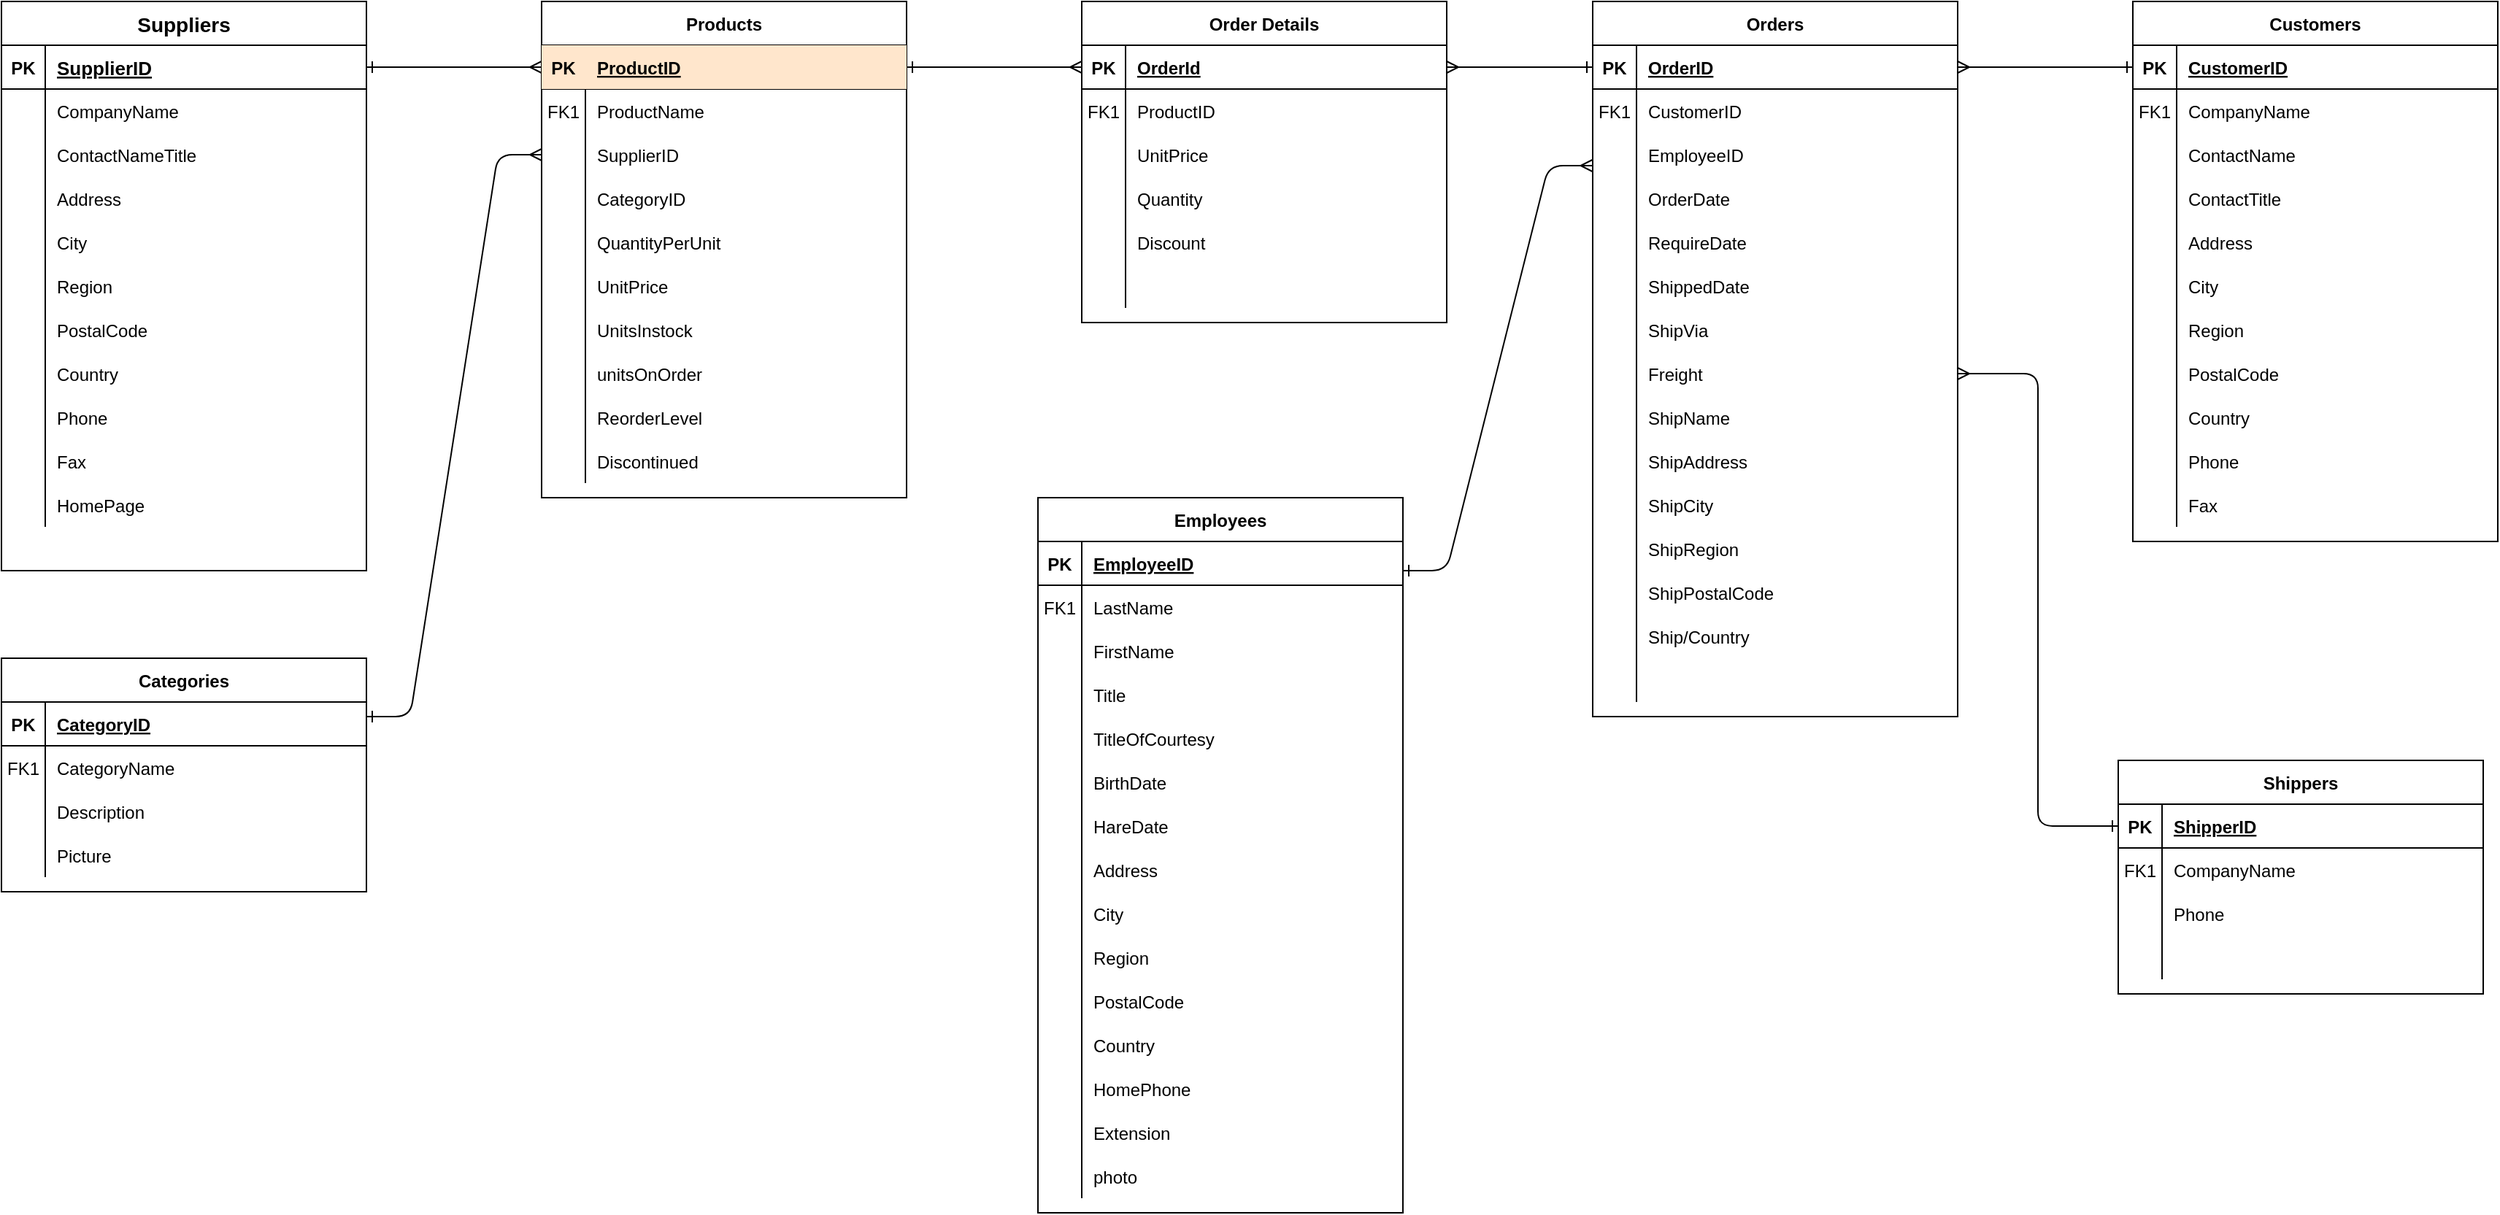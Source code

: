 <mxfile version="14.4.5" type="github">
  <diagram id="R2lEEEUBdFMjLlhIrx00" name="Page-1">
    <mxGraphModel dx="1552" dy="763" grid="1" gridSize="10" guides="1" tooltips="1" connect="1" arrows="1" fold="1" page="1" pageScale="1" pageWidth="850" pageHeight="1100" math="0" shadow="0" extFonts="Permanent Marker^https://fonts.googleapis.com/css?family=Permanent+Marker">
      <root>
        <mxCell id="0" />
        <mxCell id="1" parent="0" />
        <mxCell id="C-vyLk0tnHw3VtMMgP7b-1" value="" style="edgeStyle=entityRelationEdgeStyle;endArrow=ERmany;startArrow=ERone;endFill=0;startFill=0;entryX=0;entryY=0.5;entryDx=0;entryDy=0;" parent="1" source="C-vyLk0tnHw3VtMMgP7b-24" target="C-vyLk0tnHw3VtMMgP7b-3" edge="1">
          <mxGeometry width="100" height="100" relative="1" as="geometry">
            <mxPoint x="340" y="720" as="sourcePoint" />
            <mxPoint x="440" y="620" as="targetPoint" />
          </mxGeometry>
        </mxCell>
        <mxCell id="C-vyLk0tnHw3VtMMgP7b-2" value="Products" style="shape=table;startSize=30;container=1;collapsible=1;childLayout=tableLayout;fixedRows=1;rowLines=0;fontStyle=1;align=center;resizeLast=1;" parent="1" vertex="1">
          <mxGeometry x="450" y="70" width="250" height="340" as="geometry" />
        </mxCell>
        <mxCell id="C-vyLk0tnHw3VtMMgP7b-3" value="" style="shape=partialRectangle;collapsible=0;dropTarget=0;pointerEvents=0;fillColor=none;points=[[0,0.5],[1,0.5]];portConstraint=eastwest;top=0;left=0;right=0;bottom=1;" parent="C-vyLk0tnHw3VtMMgP7b-2" vertex="1">
          <mxGeometry y="30" width="250" height="30" as="geometry" />
        </mxCell>
        <mxCell id="C-vyLk0tnHw3VtMMgP7b-4" value="PK" style="shape=partialRectangle;overflow=hidden;connectable=0;fillColor=#ffe6cc;top=0;left=0;bottom=0;right=0;fontStyle=1;strokeColor=#d79b00;" parent="C-vyLk0tnHw3VtMMgP7b-3" vertex="1">
          <mxGeometry width="30" height="30" as="geometry" />
        </mxCell>
        <mxCell id="C-vyLk0tnHw3VtMMgP7b-5" value="ProductID" style="shape=partialRectangle;overflow=hidden;connectable=0;fillColor=#ffe6cc;top=0;left=0;bottom=0;right=0;align=left;spacingLeft=6;fontStyle=5;strokeColor=#d79b00;" parent="C-vyLk0tnHw3VtMMgP7b-3" vertex="1">
          <mxGeometry x="30" width="220" height="30" as="geometry" />
        </mxCell>
        <mxCell id="C-vyLk0tnHw3VtMMgP7b-6" value="" style="shape=partialRectangle;collapsible=0;dropTarget=0;pointerEvents=0;fillColor=none;points=[[0,0.5],[1,0.5]];portConstraint=eastwest;top=0;left=0;right=0;bottom=0;" parent="C-vyLk0tnHw3VtMMgP7b-2" vertex="1">
          <mxGeometry y="60" width="250" height="30" as="geometry" />
        </mxCell>
        <mxCell id="C-vyLk0tnHw3VtMMgP7b-7" value="FK1" style="shape=partialRectangle;overflow=hidden;connectable=0;fillColor=none;top=0;left=0;bottom=0;right=0;" parent="C-vyLk0tnHw3VtMMgP7b-6" vertex="1">
          <mxGeometry width="30" height="30" as="geometry" />
        </mxCell>
        <mxCell id="C-vyLk0tnHw3VtMMgP7b-8" value="ProductName" style="shape=partialRectangle;overflow=hidden;connectable=0;fillColor=none;top=0;left=0;bottom=0;right=0;align=left;spacingLeft=6;" parent="C-vyLk0tnHw3VtMMgP7b-6" vertex="1">
          <mxGeometry x="30" width="220" height="30" as="geometry" />
        </mxCell>
        <mxCell id="C-vyLk0tnHw3VtMMgP7b-9" value="" style="shape=partialRectangle;collapsible=0;dropTarget=0;pointerEvents=0;fillColor=none;points=[[0,0.5],[1,0.5]];portConstraint=eastwest;top=0;left=0;right=0;bottom=0;" parent="C-vyLk0tnHw3VtMMgP7b-2" vertex="1">
          <mxGeometry y="90" width="250" height="30" as="geometry" />
        </mxCell>
        <mxCell id="C-vyLk0tnHw3VtMMgP7b-10" value="" style="shape=partialRectangle;overflow=hidden;connectable=0;fillColor=none;top=0;left=0;bottom=0;right=0;" parent="C-vyLk0tnHw3VtMMgP7b-9" vertex="1">
          <mxGeometry width="30" height="30" as="geometry" />
        </mxCell>
        <mxCell id="C-vyLk0tnHw3VtMMgP7b-11" value="SupplierID" style="shape=partialRectangle;overflow=hidden;connectable=0;fillColor=none;top=0;left=0;bottom=0;right=0;align=left;spacingLeft=6;" parent="C-vyLk0tnHw3VtMMgP7b-9" vertex="1">
          <mxGeometry x="30" width="220" height="30" as="geometry" />
        </mxCell>
        <mxCell id="3fjX_QfUJDs6s54AYA6s-39" value="" style="shape=partialRectangle;collapsible=0;dropTarget=0;pointerEvents=0;fillColor=none;points=[[0,0.5],[1,0.5]];portConstraint=eastwest;top=0;left=0;right=0;bottom=0;" parent="C-vyLk0tnHw3VtMMgP7b-2" vertex="1">
          <mxGeometry y="120" width="250" height="30" as="geometry" />
        </mxCell>
        <mxCell id="3fjX_QfUJDs6s54AYA6s-40" value="" style="shape=partialRectangle;overflow=hidden;connectable=0;fillColor=none;top=0;left=0;bottom=0;right=0;" parent="3fjX_QfUJDs6s54AYA6s-39" vertex="1">
          <mxGeometry width="30" height="30" as="geometry" />
        </mxCell>
        <mxCell id="3fjX_QfUJDs6s54AYA6s-41" value="CategoryID" style="shape=partialRectangle;overflow=hidden;connectable=0;fillColor=none;top=0;left=0;bottom=0;right=0;align=left;spacingLeft=6;" parent="3fjX_QfUJDs6s54AYA6s-39" vertex="1">
          <mxGeometry x="30" width="220" height="30" as="geometry" />
        </mxCell>
        <mxCell id="3fjX_QfUJDs6s54AYA6s-55" value="" style="shape=partialRectangle;collapsible=0;dropTarget=0;pointerEvents=0;fillColor=none;points=[[0,0.5],[1,0.5]];portConstraint=eastwest;top=0;left=0;right=0;bottom=0;" parent="C-vyLk0tnHw3VtMMgP7b-2" vertex="1">
          <mxGeometry y="150" width="250" height="30" as="geometry" />
        </mxCell>
        <mxCell id="3fjX_QfUJDs6s54AYA6s-56" value="" style="shape=partialRectangle;overflow=hidden;connectable=0;fillColor=none;top=0;left=0;bottom=0;right=0;" parent="3fjX_QfUJDs6s54AYA6s-55" vertex="1">
          <mxGeometry width="30" height="30" as="geometry" />
        </mxCell>
        <mxCell id="3fjX_QfUJDs6s54AYA6s-57" value="QuantityPerUnit" style="shape=partialRectangle;overflow=hidden;connectable=0;fillColor=none;top=0;left=0;bottom=0;right=0;align=left;spacingLeft=6;" parent="3fjX_QfUJDs6s54AYA6s-55" vertex="1">
          <mxGeometry x="30" width="220" height="30" as="geometry" />
        </mxCell>
        <mxCell id="3fjX_QfUJDs6s54AYA6s-58" value="" style="shape=partialRectangle;collapsible=0;dropTarget=0;pointerEvents=0;fillColor=none;points=[[0,0.5],[1,0.5]];portConstraint=eastwest;top=0;left=0;right=0;bottom=0;" parent="C-vyLk0tnHw3VtMMgP7b-2" vertex="1">
          <mxGeometry y="180" width="250" height="30" as="geometry" />
        </mxCell>
        <mxCell id="3fjX_QfUJDs6s54AYA6s-59" value="" style="shape=partialRectangle;overflow=hidden;connectable=0;fillColor=none;top=0;left=0;bottom=0;right=0;" parent="3fjX_QfUJDs6s54AYA6s-58" vertex="1">
          <mxGeometry width="30" height="30" as="geometry" />
        </mxCell>
        <mxCell id="3fjX_QfUJDs6s54AYA6s-60" value="UnitPrice" style="shape=partialRectangle;overflow=hidden;connectable=0;fillColor=none;top=0;left=0;bottom=0;right=0;align=left;spacingLeft=6;" parent="3fjX_QfUJDs6s54AYA6s-58" vertex="1">
          <mxGeometry x="30" width="220" height="30" as="geometry" />
        </mxCell>
        <mxCell id="3fjX_QfUJDs6s54AYA6s-61" value="" style="shape=partialRectangle;collapsible=0;dropTarget=0;pointerEvents=0;fillColor=none;points=[[0,0.5],[1,0.5]];portConstraint=eastwest;top=0;left=0;right=0;bottom=0;" parent="C-vyLk0tnHw3VtMMgP7b-2" vertex="1">
          <mxGeometry y="210" width="250" height="30" as="geometry" />
        </mxCell>
        <mxCell id="3fjX_QfUJDs6s54AYA6s-62" value="" style="shape=partialRectangle;overflow=hidden;connectable=0;fillColor=none;top=0;left=0;bottom=0;right=0;" parent="3fjX_QfUJDs6s54AYA6s-61" vertex="1">
          <mxGeometry width="30" height="30" as="geometry" />
        </mxCell>
        <mxCell id="3fjX_QfUJDs6s54AYA6s-63" value="UnitsInstock" style="shape=partialRectangle;overflow=hidden;connectable=0;fillColor=none;top=0;left=0;bottom=0;right=0;align=left;spacingLeft=6;" parent="3fjX_QfUJDs6s54AYA6s-61" vertex="1">
          <mxGeometry x="30" width="220" height="30" as="geometry" />
        </mxCell>
        <mxCell id="3fjX_QfUJDs6s54AYA6s-64" value="" style="shape=partialRectangle;collapsible=0;dropTarget=0;pointerEvents=0;fillColor=none;points=[[0,0.5],[1,0.5]];portConstraint=eastwest;top=0;left=0;right=0;bottom=0;" parent="C-vyLk0tnHw3VtMMgP7b-2" vertex="1">
          <mxGeometry y="240" width="250" height="30" as="geometry" />
        </mxCell>
        <mxCell id="3fjX_QfUJDs6s54AYA6s-65" value="" style="shape=partialRectangle;overflow=hidden;connectable=0;fillColor=none;top=0;left=0;bottom=0;right=0;" parent="3fjX_QfUJDs6s54AYA6s-64" vertex="1">
          <mxGeometry width="30" height="30" as="geometry" />
        </mxCell>
        <mxCell id="3fjX_QfUJDs6s54AYA6s-66" value="unitsOnOrder" style="shape=partialRectangle;overflow=hidden;connectable=0;fillColor=none;top=0;left=0;bottom=0;right=0;align=left;spacingLeft=6;" parent="3fjX_QfUJDs6s54AYA6s-64" vertex="1">
          <mxGeometry x="30" width="220" height="30" as="geometry" />
        </mxCell>
        <mxCell id="3fjX_QfUJDs6s54AYA6s-76" value="" style="shape=partialRectangle;collapsible=0;dropTarget=0;pointerEvents=0;fillColor=none;points=[[0,0.5],[1,0.5]];portConstraint=eastwest;top=0;left=0;right=0;bottom=0;" parent="C-vyLk0tnHw3VtMMgP7b-2" vertex="1">
          <mxGeometry y="270" width="250" height="30" as="geometry" />
        </mxCell>
        <mxCell id="3fjX_QfUJDs6s54AYA6s-77" value="" style="shape=partialRectangle;overflow=hidden;connectable=0;fillColor=none;top=0;left=0;bottom=0;right=0;" parent="3fjX_QfUJDs6s54AYA6s-76" vertex="1">
          <mxGeometry width="30" height="30" as="geometry" />
        </mxCell>
        <mxCell id="3fjX_QfUJDs6s54AYA6s-78" value="ReorderLevel" style="shape=partialRectangle;overflow=hidden;connectable=0;fillColor=none;top=0;left=0;bottom=0;right=0;align=left;spacingLeft=6;" parent="3fjX_QfUJDs6s54AYA6s-76" vertex="1">
          <mxGeometry x="30" width="220" height="30" as="geometry" />
        </mxCell>
        <mxCell id="3fjX_QfUJDs6s54AYA6s-79" value="" style="shape=partialRectangle;collapsible=0;dropTarget=0;pointerEvents=0;fillColor=none;points=[[0,0.5],[1,0.5]];portConstraint=eastwest;top=0;left=0;right=0;bottom=0;" parent="C-vyLk0tnHw3VtMMgP7b-2" vertex="1">
          <mxGeometry y="300" width="250" height="30" as="geometry" />
        </mxCell>
        <mxCell id="3fjX_QfUJDs6s54AYA6s-80" value="" style="shape=partialRectangle;overflow=hidden;connectable=0;fillColor=none;top=0;left=0;bottom=0;right=0;" parent="3fjX_QfUJDs6s54AYA6s-79" vertex="1">
          <mxGeometry width="30" height="30" as="geometry" />
        </mxCell>
        <mxCell id="3fjX_QfUJDs6s54AYA6s-81" value="Discontinued" style="shape=partialRectangle;overflow=hidden;connectable=0;fillColor=none;top=0;left=0;bottom=0;right=0;align=left;spacingLeft=6;" parent="3fjX_QfUJDs6s54AYA6s-79" vertex="1">
          <mxGeometry x="30" width="220" height="30" as="geometry" />
        </mxCell>
        <mxCell id="C-vyLk0tnHw3VtMMgP7b-13" value="Categories" style="shape=table;startSize=30;container=1;collapsible=1;childLayout=tableLayout;fixedRows=1;rowLines=0;fontStyle=1;align=center;resizeLast=1;" parent="1" vertex="1">
          <mxGeometry x="80" y="520" width="250" height="160" as="geometry" />
        </mxCell>
        <mxCell id="C-vyLk0tnHw3VtMMgP7b-14" value="" style="shape=partialRectangle;collapsible=0;dropTarget=0;pointerEvents=0;fillColor=none;points=[[0,0.5],[1,0.5]];portConstraint=eastwest;top=0;left=0;right=0;bottom=1;" parent="C-vyLk0tnHw3VtMMgP7b-13" vertex="1">
          <mxGeometry y="30" width="250" height="30" as="geometry" />
        </mxCell>
        <mxCell id="C-vyLk0tnHw3VtMMgP7b-15" value="PK" style="shape=partialRectangle;overflow=hidden;connectable=0;fillColor=none;top=0;left=0;bottom=0;right=0;fontStyle=1;" parent="C-vyLk0tnHw3VtMMgP7b-14" vertex="1">
          <mxGeometry width="30" height="30" as="geometry" />
        </mxCell>
        <mxCell id="C-vyLk0tnHw3VtMMgP7b-16" value="CategoryID" style="shape=partialRectangle;overflow=hidden;connectable=0;fillColor=none;top=0;left=0;bottom=0;right=0;align=left;spacingLeft=6;fontStyle=5;" parent="C-vyLk0tnHw3VtMMgP7b-14" vertex="1">
          <mxGeometry x="30" width="220" height="30" as="geometry" />
        </mxCell>
        <mxCell id="C-vyLk0tnHw3VtMMgP7b-17" value="" style="shape=partialRectangle;collapsible=0;dropTarget=0;pointerEvents=0;fillColor=none;points=[[0,0.5],[1,0.5]];portConstraint=eastwest;top=0;left=0;right=0;bottom=0;" parent="C-vyLk0tnHw3VtMMgP7b-13" vertex="1">
          <mxGeometry y="60" width="250" height="30" as="geometry" />
        </mxCell>
        <mxCell id="C-vyLk0tnHw3VtMMgP7b-18" value="FK1" style="shape=partialRectangle;overflow=hidden;connectable=0;fillColor=none;top=0;left=0;bottom=0;right=0;" parent="C-vyLk0tnHw3VtMMgP7b-17" vertex="1">
          <mxGeometry width="30" height="30" as="geometry" />
        </mxCell>
        <mxCell id="C-vyLk0tnHw3VtMMgP7b-19" value="CategoryName" style="shape=partialRectangle;overflow=hidden;connectable=0;fillColor=none;top=0;left=0;bottom=0;right=0;align=left;spacingLeft=6;" parent="C-vyLk0tnHw3VtMMgP7b-17" vertex="1">
          <mxGeometry x="30" width="220" height="30" as="geometry" />
        </mxCell>
        <mxCell id="C-vyLk0tnHw3VtMMgP7b-20" value="" style="shape=partialRectangle;collapsible=0;dropTarget=0;pointerEvents=0;fillColor=none;points=[[0,0.5],[1,0.5]];portConstraint=eastwest;top=0;left=0;right=0;bottom=0;" parent="C-vyLk0tnHw3VtMMgP7b-13" vertex="1">
          <mxGeometry y="90" width="250" height="30" as="geometry" />
        </mxCell>
        <mxCell id="C-vyLk0tnHw3VtMMgP7b-21" value="" style="shape=partialRectangle;overflow=hidden;connectable=0;fillColor=none;top=0;left=0;bottom=0;right=0;" parent="C-vyLk0tnHw3VtMMgP7b-20" vertex="1">
          <mxGeometry width="30" height="30" as="geometry" />
        </mxCell>
        <mxCell id="C-vyLk0tnHw3VtMMgP7b-22" value="Description" style="shape=partialRectangle;overflow=hidden;connectable=0;fillColor=none;top=0;left=0;bottom=0;right=0;align=left;spacingLeft=6;" parent="C-vyLk0tnHw3VtMMgP7b-20" vertex="1">
          <mxGeometry x="30" width="220" height="30" as="geometry" />
        </mxCell>
        <mxCell id="3fjX_QfUJDs6s54AYA6s-82" value="" style="shape=partialRectangle;collapsible=0;dropTarget=0;pointerEvents=0;fillColor=none;points=[[0,0.5],[1,0.5]];portConstraint=eastwest;top=0;left=0;right=0;bottom=0;" parent="C-vyLk0tnHw3VtMMgP7b-13" vertex="1">
          <mxGeometry y="120" width="250" height="30" as="geometry" />
        </mxCell>
        <mxCell id="3fjX_QfUJDs6s54AYA6s-83" value="" style="shape=partialRectangle;overflow=hidden;connectable=0;fillColor=none;top=0;left=0;bottom=0;right=0;" parent="3fjX_QfUJDs6s54AYA6s-82" vertex="1">
          <mxGeometry width="30" height="30" as="geometry" />
        </mxCell>
        <mxCell id="3fjX_QfUJDs6s54AYA6s-84" value="Picture" style="shape=partialRectangle;overflow=hidden;connectable=0;fillColor=none;top=0;left=0;bottom=0;right=0;align=left;spacingLeft=6;" parent="3fjX_QfUJDs6s54AYA6s-82" vertex="1">
          <mxGeometry x="30" width="220" height="30" as="geometry" />
        </mxCell>
        <mxCell id="C-vyLk0tnHw3VtMMgP7b-23" value="Suppliers" style="shape=table;startSize=30;container=1;collapsible=1;childLayout=tableLayout;fixedRows=1;rowLines=0;fontStyle=1;align=center;resizeLast=1;fontSize=14;" parent="1" vertex="1">
          <mxGeometry x="80" y="70" width="250" height="390" as="geometry" />
        </mxCell>
        <mxCell id="C-vyLk0tnHw3VtMMgP7b-24" value="" style="shape=partialRectangle;collapsible=0;dropTarget=0;pointerEvents=0;fillColor=none;points=[[0,0.5],[1,0.5]];portConstraint=eastwest;top=0;left=0;right=0;bottom=1;" parent="C-vyLk0tnHw3VtMMgP7b-23" vertex="1">
          <mxGeometry y="30" width="250" height="30" as="geometry" />
        </mxCell>
        <mxCell id="C-vyLk0tnHw3VtMMgP7b-25" value="PK" style="shape=partialRectangle;overflow=hidden;connectable=0;fillColor=none;top=0;left=0;bottom=0;right=0;fontStyle=1;" parent="C-vyLk0tnHw3VtMMgP7b-24" vertex="1">
          <mxGeometry width="30" height="30" as="geometry" />
        </mxCell>
        <mxCell id="C-vyLk0tnHw3VtMMgP7b-26" value="SupplierID" style="shape=partialRectangle;overflow=hidden;connectable=0;fillColor=none;top=0;left=0;bottom=0;right=0;align=left;spacingLeft=6;fontStyle=5;fontSize=13;" parent="C-vyLk0tnHw3VtMMgP7b-24" vertex="1">
          <mxGeometry x="30" width="220" height="30" as="geometry" />
        </mxCell>
        <mxCell id="C-vyLk0tnHw3VtMMgP7b-27" value="" style="shape=partialRectangle;collapsible=0;dropTarget=0;pointerEvents=0;fillColor=none;points=[[0,0.5],[1,0.5]];portConstraint=eastwest;top=0;left=0;right=0;bottom=0;" parent="C-vyLk0tnHw3VtMMgP7b-23" vertex="1">
          <mxGeometry y="60" width="250" height="30" as="geometry" />
        </mxCell>
        <mxCell id="C-vyLk0tnHw3VtMMgP7b-28" value="" style="shape=partialRectangle;overflow=hidden;connectable=0;fillColor=none;top=0;left=0;bottom=0;right=0;" parent="C-vyLk0tnHw3VtMMgP7b-27" vertex="1">
          <mxGeometry width="30" height="30" as="geometry" />
        </mxCell>
        <mxCell id="C-vyLk0tnHw3VtMMgP7b-29" value="CompanyName" style="shape=partialRectangle;overflow=hidden;connectable=0;fillColor=none;top=0;left=0;bottom=0;right=0;align=left;spacingLeft=6;" parent="C-vyLk0tnHw3VtMMgP7b-27" vertex="1">
          <mxGeometry x="30" width="220" height="30" as="geometry" />
        </mxCell>
        <mxCell id="3fjX_QfUJDs6s54AYA6s-1" value="" style="shape=partialRectangle;collapsible=0;dropTarget=0;pointerEvents=0;fillColor=none;points=[[0,0.5],[1,0.5]];portConstraint=eastwest;top=0;left=0;right=0;bottom=0;" parent="C-vyLk0tnHw3VtMMgP7b-23" vertex="1">
          <mxGeometry y="90" width="250" height="30" as="geometry" />
        </mxCell>
        <mxCell id="3fjX_QfUJDs6s54AYA6s-2" value="" style="shape=partialRectangle;overflow=hidden;connectable=0;fillColor=none;top=0;left=0;bottom=0;right=0;" parent="3fjX_QfUJDs6s54AYA6s-1" vertex="1">
          <mxGeometry width="30" height="30" as="geometry" />
        </mxCell>
        <mxCell id="3fjX_QfUJDs6s54AYA6s-3" value="ContactNameTitle" style="shape=partialRectangle;overflow=hidden;connectable=0;fillColor=none;top=0;left=0;bottom=0;right=0;align=left;spacingLeft=6;" parent="3fjX_QfUJDs6s54AYA6s-1" vertex="1">
          <mxGeometry x="30" width="220" height="30" as="geometry" />
        </mxCell>
        <mxCell id="3fjX_QfUJDs6s54AYA6s-14" value="" style="shape=partialRectangle;collapsible=0;dropTarget=0;pointerEvents=0;fillColor=none;points=[[0,0.5],[1,0.5]];portConstraint=eastwest;top=0;left=0;right=0;bottom=0;" parent="C-vyLk0tnHw3VtMMgP7b-23" vertex="1">
          <mxGeometry y="120" width="250" height="30" as="geometry" />
        </mxCell>
        <mxCell id="3fjX_QfUJDs6s54AYA6s-15" value="" style="shape=partialRectangle;overflow=hidden;connectable=0;fillColor=none;top=0;left=0;bottom=0;right=0;" parent="3fjX_QfUJDs6s54AYA6s-14" vertex="1">
          <mxGeometry width="30" height="30" as="geometry" />
        </mxCell>
        <mxCell id="3fjX_QfUJDs6s54AYA6s-16" value="Address" style="shape=partialRectangle;overflow=hidden;connectable=0;fillColor=none;top=0;left=0;bottom=0;right=0;align=left;spacingLeft=6;" parent="3fjX_QfUJDs6s54AYA6s-14" vertex="1">
          <mxGeometry x="30" width="220" height="30" as="geometry" />
        </mxCell>
        <mxCell id="3fjX_QfUJDs6s54AYA6s-17" value="" style="shape=partialRectangle;collapsible=0;dropTarget=0;pointerEvents=0;fillColor=none;points=[[0,0.5],[1,0.5]];portConstraint=eastwest;top=0;left=0;right=0;bottom=0;" parent="C-vyLk0tnHw3VtMMgP7b-23" vertex="1">
          <mxGeometry y="150" width="250" height="30" as="geometry" />
        </mxCell>
        <mxCell id="3fjX_QfUJDs6s54AYA6s-18" value="" style="shape=partialRectangle;overflow=hidden;connectable=0;fillColor=none;top=0;left=0;bottom=0;right=0;" parent="3fjX_QfUJDs6s54AYA6s-17" vertex="1">
          <mxGeometry width="30" height="30" as="geometry" />
        </mxCell>
        <mxCell id="3fjX_QfUJDs6s54AYA6s-19" value="City" style="shape=partialRectangle;overflow=hidden;connectable=0;fillColor=none;top=0;left=0;bottom=0;right=0;align=left;spacingLeft=6;" parent="3fjX_QfUJDs6s54AYA6s-17" vertex="1">
          <mxGeometry x="30" width="220" height="30" as="geometry" />
        </mxCell>
        <mxCell id="3fjX_QfUJDs6s54AYA6s-20" value="" style="shape=partialRectangle;collapsible=0;dropTarget=0;pointerEvents=0;fillColor=none;points=[[0,0.5],[1,0.5]];portConstraint=eastwest;top=0;left=0;right=0;bottom=0;" parent="C-vyLk0tnHw3VtMMgP7b-23" vertex="1">
          <mxGeometry y="180" width="250" height="30" as="geometry" />
        </mxCell>
        <mxCell id="3fjX_QfUJDs6s54AYA6s-21" value="" style="shape=partialRectangle;overflow=hidden;connectable=0;fillColor=none;top=0;left=0;bottom=0;right=0;" parent="3fjX_QfUJDs6s54AYA6s-20" vertex="1">
          <mxGeometry width="30" height="30" as="geometry" />
        </mxCell>
        <mxCell id="3fjX_QfUJDs6s54AYA6s-22" value="Region" style="shape=partialRectangle;overflow=hidden;connectable=0;fillColor=none;top=0;left=0;bottom=0;right=0;align=left;spacingLeft=6;" parent="3fjX_QfUJDs6s54AYA6s-20" vertex="1">
          <mxGeometry x="30" width="220" height="30" as="geometry" />
        </mxCell>
        <mxCell id="3fjX_QfUJDs6s54AYA6s-23" value="" style="shape=partialRectangle;collapsible=0;dropTarget=0;pointerEvents=0;fillColor=none;points=[[0,0.5],[1,0.5]];portConstraint=eastwest;top=0;left=0;right=0;bottom=0;" parent="C-vyLk0tnHw3VtMMgP7b-23" vertex="1">
          <mxGeometry y="210" width="250" height="30" as="geometry" />
        </mxCell>
        <mxCell id="3fjX_QfUJDs6s54AYA6s-24" value="" style="shape=partialRectangle;overflow=hidden;connectable=0;fillColor=none;top=0;left=0;bottom=0;right=0;" parent="3fjX_QfUJDs6s54AYA6s-23" vertex="1">
          <mxGeometry width="30" height="30" as="geometry" />
        </mxCell>
        <mxCell id="3fjX_QfUJDs6s54AYA6s-25" value="PostalCode" style="shape=partialRectangle;overflow=hidden;connectable=0;fillColor=none;top=0;left=0;bottom=0;right=0;align=left;spacingLeft=6;" parent="3fjX_QfUJDs6s54AYA6s-23" vertex="1">
          <mxGeometry x="30" width="220" height="30" as="geometry" />
        </mxCell>
        <mxCell id="3fjX_QfUJDs6s54AYA6s-26" value="" style="shape=partialRectangle;collapsible=0;dropTarget=0;pointerEvents=0;fillColor=none;points=[[0,0.5],[1,0.5]];portConstraint=eastwest;top=0;left=0;right=0;bottom=0;" parent="C-vyLk0tnHw3VtMMgP7b-23" vertex="1">
          <mxGeometry y="240" width="250" height="30" as="geometry" />
        </mxCell>
        <mxCell id="3fjX_QfUJDs6s54AYA6s-27" value="" style="shape=partialRectangle;overflow=hidden;connectable=0;fillColor=none;top=0;left=0;bottom=0;right=0;" parent="3fjX_QfUJDs6s54AYA6s-26" vertex="1">
          <mxGeometry width="30" height="30" as="geometry" />
        </mxCell>
        <mxCell id="3fjX_QfUJDs6s54AYA6s-28" value="Country" style="shape=partialRectangle;overflow=hidden;connectable=0;fillColor=none;top=0;left=0;bottom=0;right=0;align=left;spacingLeft=6;" parent="3fjX_QfUJDs6s54AYA6s-26" vertex="1">
          <mxGeometry x="30" width="220" height="30" as="geometry" />
        </mxCell>
        <mxCell id="3fjX_QfUJDs6s54AYA6s-29" value="" style="shape=partialRectangle;collapsible=0;dropTarget=0;pointerEvents=0;fillColor=none;points=[[0,0.5],[1,0.5]];portConstraint=eastwest;top=0;left=0;right=0;bottom=0;" parent="C-vyLk0tnHw3VtMMgP7b-23" vertex="1">
          <mxGeometry y="270" width="250" height="30" as="geometry" />
        </mxCell>
        <mxCell id="3fjX_QfUJDs6s54AYA6s-30" value="" style="shape=partialRectangle;overflow=hidden;connectable=0;fillColor=none;top=0;left=0;bottom=0;right=0;" parent="3fjX_QfUJDs6s54AYA6s-29" vertex="1">
          <mxGeometry width="30" height="30" as="geometry" />
        </mxCell>
        <mxCell id="3fjX_QfUJDs6s54AYA6s-31" value="Phone" style="shape=partialRectangle;overflow=hidden;connectable=0;fillColor=none;top=0;left=0;bottom=0;right=0;align=left;spacingLeft=6;" parent="3fjX_QfUJDs6s54AYA6s-29" vertex="1">
          <mxGeometry x="30" width="220" height="30" as="geometry" />
        </mxCell>
        <mxCell id="3fjX_QfUJDs6s54AYA6s-32" value="" style="shape=partialRectangle;collapsible=0;dropTarget=0;pointerEvents=0;fillColor=none;points=[[0,0.5],[1,0.5]];portConstraint=eastwest;top=0;left=0;right=0;bottom=0;" parent="C-vyLk0tnHw3VtMMgP7b-23" vertex="1">
          <mxGeometry y="300" width="250" height="30" as="geometry" />
        </mxCell>
        <mxCell id="3fjX_QfUJDs6s54AYA6s-33" value="" style="shape=partialRectangle;overflow=hidden;connectable=0;fillColor=none;top=0;left=0;bottom=0;right=0;" parent="3fjX_QfUJDs6s54AYA6s-32" vertex="1">
          <mxGeometry width="30" height="30" as="geometry" />
        </mxCell>
        <mxCell id="3fjX_QfUJDs6s54AYA6s-34" value="Fax" style="shape=partialRectangle;overflow=hidden;connectable=0;fillColor=none;top=0;left=0;bottom=0;right=0;align=left;spacingLeft=6;" parent="3fjX_QfUJDs6s54AYA6s-32" vertex="1">
          <mxGeometry x="30" width="220" height="30" as="geometry" />
        </mxCell>
        <mxCell id="3fjX_QfUJDs6s54AYA6s-35" value="" style="shape=partialRectangle;collapsible=0;dropTarget=0;pointerEvents=0;fillColor=none;points=[[0,0.5],[1,0.5]];portConstraint=eastwest;top=0;left=0;right=0;bottom=0;" parent="C-vyLk0tnHw3VtMMgP7b-23" vertex="1">
          <mxGeometry y="330" width="250" height="30" as="geometry" />
        </mxCell>
        <mxCell id="3fjX_QfUJDs6s54AYA6s-36" value="" style="shape=partialRectangle;overflow=hidden;connectable=0;fillColor=none;top=0;left=0;bottom=0;right=0;" parent="3fjX_QfUJDs6s54AYA6s-35" vertex="1">
          <mxGeometry width="30" height="30" as="geometry" />
        </mxCell>
        <mxCell id="3fjX_QfUJDs6s54AYA6s-37" value="HomePage" style="shape=partialRectangle;overflow=hidden;connectable=0;fillColor=none;top=0;left=0;bottom=0;right=0;align=left;spacingLeft=6;" parent="3fjX_QfUJDs6s54AYA6s-35" vertex="1">
          <mxGeometry x="30" width="220" height="30" as="geometry" />
        </mxCell>
        <mxCell id="C-vyLk0tnHw3VtMMgP7b-12" value="" style="edgeStyle=entityRelationEdgeStyle;endArrow=ERmany;startArrow=ERone;endFill=0;startFill=0;exitX=1;exitY=0.25;exitDx=0;exitDy=0;rounded=1;strokeWidth=1;" parent="1" source="C-vyLk0tnHw3VtMMgP7b-13" target="C-vyLk0tnHw3VtMMgP7b-9" edge="1">
          <mxGeometry width="100" height="100" relative="1" as="geometry">
            <mxPoint x="400" y="180" as="sourcePoint" />
            <mxPoint x="460" y="205" as="targetPoint" />
          </mxGeometry>
        </mxCell>
        <mxCell id="3fjX_QfUJDs6s54AYA6s-123" value="Order Details" style="shape=table;startSize=30;container=1;collapsible=1;childLayout=tableLayout;fixedRows=1;rowLines=0;fontStyle=1;align=center;resizeLast=1;" parent="1" vertex="1">
          <mxGeometry x="820" y="70" width="250" height="220" as="geometry" />
        </mxCell>
        <mxCell id="3fjX_QfUJDs6s54AYA6s-124" value="" style="shape=partialRectangle;collapsible=0;dropTarget=0;pointerEvents=0;fillColor=none;points=[[0,0.5],[1,0.5]];portConstraint=eastwest;top=0;left=0;right=0;bottom=1;" parent="3fjX_QfUJDs6s54AYA6s-123" vertex="1">
          <mxGeometry y="30" width="250" height="30" as="geometry" />
        </mxCell>
        <mxCell id="3fjX_QfUJDs6s54AYA6s-125" value="PK" style="shape=partialRectangle;overflow=hidden;connectable=0;fillColor=none;top=0;left=0;bottom=0;right=0;fontStyle=1;" parent="3fjX_QfUJDs6s54AYA6s-124" vertex="1">
          <mxGeometry width="30" height="30" as="geometry" />
        </mxCell>
        <mxCell id="3fjX_QfUJDs6s54AYA6s-126" value="OrderId" style="shape=partialRectangle;overflow=hidden;connectable=0;fillColor=none;top=0;left=0;bottom=0;right=0;align=left;spacingLeft=6;fontStyle=5;" parent="3fjX_QfUJDs6s54AYA6s-124" vertex="1">
          <mxGeometry x="30" width="220" height="30" as="geometry" />
        </mxCell>
        <mxCell id="3fjX_QfUJDs6s54AYA6s-127" value="" style="shape=partialRectangle;collapsible=0;dropTarget=0;pointerEvents=0;fillColor=none;points=[[0,0.5],[1,0.5]];portConstraint=eastwest;top=0;left=0;right=0;bottom=0;" parent="3fjX_QfUJDs6s54AYA6s-123" vertex="1">
          <mxGeometry y="60" width="250" height="30" as="geometry" />
        </mxCell>
        <mxCell id="3fjX_QfUJDs6s54AYA6s-128" value="FK1" style="shape=partialRectangle;overflow=hidden;connectable=0;fillColor=none;top=0;left=0;bottom=0;right=0;" parent="3fjX_QfUJDs6s54AYA6s-127" vertex="1">
          <mxGeometry width="30" height="30" as="geometry" />
        </mxCell>
        <mxCell id="3fjX_QfUJDs6s54AYA6s-129" value="ProductID" style="shape=partialRectangle;overflow=hidden;connectable=0;fillColor=none;top=0;left=0;bottom=0;right=0;align=left;spacingLeft=6;" parent="3fjX_QfUJDs6s54AYA6s-127" vertex="1">
          <mxGeometry x="30" width="220" height="30" as="geometry" />
        </mxCell>
        <mxCell id="3fjX_QfUJDs6s54AYA6s-130" value="" style="shape=partialRectangle;collapsible=0;dropTarget=0;pointerEvents=0;fillColor=none;points=[[0,0.5],[1,0.5]];portConstraint=eastwest;top=0;left=0;right=0;bottom=0;" parent="3fjX_QfUJDs6s54AYA6s-123" vertex="1">
          <mxGeometry y="90" width="250" height="30" as="geometry" />
        </mxCell>
        <mxCell id="3fjX_QfUJDs6s54AYA6s-131" value="" style="shape=partialRectangle;overflow=hidden;connectable=0;fillColor=none;top=0;left=0;bottom=0;right=0;" parent="3fjX_QfUJDs6s54AYA6s-130" vertex="1">
          <mxGeometry width="30" height="30" as="geometry" />
        </mxCell>
        <mxCell id="3fjX_QfUJDs6s54AYA6s-132" value="UnitPrice" style="shape=partialRectangle;overflow=hidden;connectable=0;fillColor=none;top=0;left=0;bottom=0;right=0;align=left;spacingLeft=6;" parent="3fjX_QfUJDs6s54AYA6s-130" vertex="1">
          <mxGeometry x="30" width="220" height="30" as="geometry" />
        </mxCell>
        <mxCell id="3fjX_QfUJDs6s54AYA6s-133" value="" style="shape=partialRectangle;collapsible=0;dropTarget=0;pointerEvents=0;fillColor=none;points=[[0,0.5],[1,0.5]];portConstraint=eastwest;top=0;left=0;right=0;bottom=0;" parent="3fjX_QfUJDs6s54AYA6s-123" vertex="1">
          <mxGeometry y="120" width="250" height="30" as="geometry" />
        </mxCell>
        <mxCell id="3fjX_QfUJDs6s54AYA6s-134" value="" style="shape=partialRectangle;overflow=hidden;connectable=0;fillColor=none;top=0;left=0;bottom=0;right=0;" parent="3fjX_QfUJDs6s54AYA6s-133" vertex="1">
          <mxGeometry width="30" height="30" as="geometry" />
        </mxCell>
        <mxCell id="3fjX_QfUJDs6s54AYA6s-135" value="Quantity" style="shape=partialRectangle;overflow=hidden;connectable=0;fillColor=none;top=0;left=0;bottom=0;right=0;align=left;spacingLeft=6;" parent="3fjX_QfUJDs6s54AYA6s-133" vertex="1">
          <mxGeometry x="30" width="220" height="30" as="geometry" />
        </mxCell>
        <mxCell id="3fjX_QfUJDs6s54AYA6s-136" value="" style="shape=partialRectangle;collapsible=0;dropTarget=0;pointerEvents=0;fillColor=none;points=[[0,0.5],[1,0.5]];portConstraint=eastwest;top=0;left=0;right=0;bottom=0;" parent="3fjX_QfUJDs6s54AYA6s-123" vertex="1">
          <mxGeometry y="150" width="250" height="30" as="geometry" />
        </mxCell>
        <mxCell id="3fjX_QfUJDs6s54AYA6s-137" value="" style="shape=partialRectangle;overflow=hidden;connectable=0;fillColor=none;top=0;left=0;bottom=0;right=0;" parent="3fjX_QfUJDs6s54AYA6s-136" vertex="1">
          <mxGeometry width="30" height="30" as="geometry" />
        </mxCell>
        <mxCell id="3fjX_QfUJDs6s54AYA6s-138" value="Discount" style="shape=partialRectangle;overflow=hidden;connectable=0;fillColor=none;top=0;left=0;bottom=0;right=0;align=left;spacingLeft=6;" parent="3fjX_QfUJDs6s54AYA6s-136" vertex="1">
          <mxGeometry x="30" width="220" height="30" as="geometry" />
        </mxCell>
        <mxCell id="3fjX_QfUJDs6s54AYA6s-139" value="" style="shape=partialRectangle;collapsible=0;dropTarget=0;pointerEvents=0;fillColor=none;points=[[0,0.5],[1,0.5]];portConstraint=eastwest;top=0;left=0;right=0;bottom=0;" parent="3fjX_QfUJDs6s54AYA6s-123" vertex="1">
          <mxGeometry y="180" width="250" height="30" as="geometry" />
        </mxCell>
        <mxCell id="3fjX_QfUJDs6s54AYA6s-140" value="" style="shape=partialRectangle;overflow=hidden;connectable=0;fillColor=none;top=0;left=0;bottom=0;right=0;" parent="3fjX_QfUJDs6s54AYA6s-139" vertex="1">
          <mxGeometry width="30" height="30" as="geometry" />
        </mxCell>
        <mxCell id="3fjX_QfUJDs6s54AYA6s-141" value="" style="shape=partialRectangle;overflow=hidden;connectable=0;fillColor=none;top=0;left=0;bottom=0;right=0;align=left;spacingLeft=6;" parent="3fjX_QfUJDs6s54AYA6s-139" vertex="1">
          <mxGeometry x="30" width="220" height="30" as="geometry" />
        </mxCell>
        <mxCell id="3fjX_QfUJDs6s54AYA6s-154" value="" style="edgeStyle=entityRelationEdgeStyle;endArrow=ERmany;startArrow=ERone;endFill=0;startFill=0;exitX=1;exitY=0.5;exitDx=0;exitDy=0;" parent="1" source="C-vyLk0tnHw3VtMMgP7b-3" edge="1">
          <mxGeometry width="100" height="100" relative="1" as="geometry">
            <mxPoint x="700" y="120" as="sourcePoint" />
            <mxPoint x="820" y="115" as="targetPoint" />
          </mxGeometry>
        </mxCell>
        <mxCell id="3fjX_QfUJDs6s54AYA6s-156" value="Employees" style="shape=table;startSize=30;container=1;collapsible=1;childLayout=tableLayout;fixedRows=1;rowLines=0;fontStyle=1;align=center;resizeLast=1;" parent="1" vertex="1">
          <mxGeometry x="790" y="410" width="250" height="490" as="geometry" />
        </mxCell>
        <mxCell id="3fjX_QfUJDs6s54AYA6s-157" value="" style="shape=partialRectangle;collapsible=0;dropTarget=0;pointerEvents=0;fillColor=none;points=[[0,0.5],[1,0.5]];portConstraint=eastwest;top=0;left=0;right=0;bottom=1;" parent="3fjX_QfUJDs6s54AYA6s-156" vertex="1">
          <mxGeometry y="30" width="250" height="30" as="geometry" />
        </mxCell>
        <mxCell id="3fjX_QfUJDs6s54AYA6s-158" value="PK" style="shape=partialRectangle;overflow=hidden;connectable=0;fillColor=none;top=0;left=0;bottom=0;right=0;fontStyle=1;" parent="3fjX_QfUJDs6s54AYA6s-157" vertex="1">
          <mxGeometry width="30" height="30" as="geometry" />
        </mxCell>
        <mxCell id="3fjX_QfUJDs6s54AYA6s-159" value="EmployeeID" style="shape=partialRectangle;overflow=hidden;connectable=0;fillColor=none;top=0;left=0;bottom=0;right=0;align=left;spacingLeft=6;fontStyle=5;" parent="3fjX_QfUJDs6s54AYA6s-157" vertex="1">
          <mxGeometry x="30" width="220" height="30" as="geometry" />
        </mxCell>
        <mxCell id="3fjX_QfUJDs6s54AYA6s-160" value="" style="shape=partialRectangle;collapsible=0;dropTarget=0;pointerEvents=0;fillColor=none;points=[[0,0.5],[1,0.5]];portConstraint=eastwest;top=0;left=0;right=0;bottom=0;" parent="3fjX_QfUJDs6s54AYA6s-156" vertex="1">
          <mxGeometry y="60" width="250" height="30" as="geometry" />
        </mxCell>
        <mxCell id="3fjX_QfUJDs6s54AYA6s-161" value="FK1" style="shape=partialRectangle;overflow=hidden;connectable=0;fillColor=none;top=0;left=0;bottom=0;right=0;" parent="3fjX_QfUJDs6s54AYA6s-160" vertex="1">
          <mxGeometry width="30" height="30" as="geometry" />
        </mxCell>
        <mxCell id="3fjX_QfUJDs6s54AYA6s-162" value="LastName" style="shape=partialRectangle;overflow=hidden;connectable=0;fillColor=none;top=0;left=0;bottom=0;right=0;align=left;spacingLeft=6;" parent="3fjX_QfUJDs6s54AYA6s-160" vertex="1">
          <mxGeometry x="30" width="220" height="30" as="geometry" />
        </mxCell>
        <mxCell id="3fjX_QfUJDs6s54AYA6s-163" value="" style="shape=partialRectangle;collapsible=0;dropTarget=0;pointerEvents=0;fillColor=none;points=[[0,0.5],[1,0.5]];portConstraint=eastwest;top=0;left=0;right=0;bottom=0;" parent="3fjX_QfUJDs6s54AYA6s-156" vertex="1">
          <mxGeometry y="90" width="250" height="30" as="geometry" />
        </mxCell>
        <mxCell id="3fjX_QfUJDs6s54AYA6s-164" value="" style="shape=partialRectangle;overflow=hidden;connectable=0;fillColor=none;top=0;left=0;bottom=0;right=0;" parent="3fjX_QfUJDs6s54AYA6s-163" vertex="1">
          <mxGeometry width="30" height="30" as="geometry" />
        </mxCell>
        <mxCell id="3fjX_QfUJDs6s54AYA6s-165" value="FirstName" style="shape=partialRectangle;overflow=hidden;connectable=0;fillColor=none;top=0;left=0;bottom=0;right=0;align=left;spacingLeft=6;" parent="3fjX_QfUJDs6s54AYA6s-163" vertex="1">
          <mxGeometry x="30" width="220" height="30" as="geometry" />
        </mxCell>
        <mxCell id="3fjX_QfUJDs6s54AYA6s-166" value="" style="shape=partialRectangle;collapsible=0;dropTarget=0;pointerEvents=0;fillColor=none;points=[[0,0.5],[1,0.5]];portConstraint=eastwest;top=0;left=0;right=0;bottom=0;" parent="3fjX_QfUJDs6s54AYA6s-156" vertex="1">
          <mxGeometry y="120" width="250" height="30" as="geometry" />
        </mxCell>
        <mxCell id="3fjX_QfUJDs6s54AYA6s-167" value="" style="shape=partialRectangle;overflow=hidden;connectable=0;fillColor=none;top=0;left=0;bottom=0;right=0;" parent="3fjX_QfUJDs6s54AYA6s-166" vertex="1">
          <mxGeometry width="30" height="30" as="geometry" />
        </mxCell>
        <mxCell id="3fjX_QfUJDs6s54AYA6s-168" value="Title" style="shape=partialRectangle;overflow=hidden;connectable=0;fillColor=none;top=0;left=0;bottom=0;right=0;align=left;spacingLeft=6;" parent="3fjX_QfUJDs6s54AYA6s-166" vertex="1">
          <mxGeometry x="30" width="220" height="30" as="geometry" />
        </mxCell>
        <mxCell id="3fjX_QfUJDs6s54AYA6s-169" value="" style="shape=partialRectangle;collapsible=0;dropTarget=0;pointerEvents=0;fillColor=none;points=[[0,0.5],[1,0.5]];portConstraint=eastwest;top=0;left=0;right=0;bottom=0;" parent="3fjX_QfUJDs6s54AYA6s-156" vertex="1">
          <mxGeometry y="150" width="250" height="30" as="geometry" />
        </mxCell>
        <mxCell id="3fjX_QfUJDs6s54AYA6s-170" value="" style="shape=partialRectangle;overflow=hidden;connectable=0;fillColor=none;top=0;left=0;bottom=0;right=0;" parent="3fjX_QfUJDs6s54AYA6s-169" vertex="1">
          <mxGeometry width="30" height="30" as="geometry" />
        </mxCell>
        <mxCell id="3fjX_QfUJDs6s54AYA6s-171" value="TitleOfCourtesy" style="shape=partialRectangle;overflow=hidden;connectable=0;fillColor=none;top=0;left=0;bottom=0;right=0;align=left;spacingLeft=6;" parent="3fjX_QfUJDs6s54AYA6s-169" vertex="1">
          <mxGeometry x="30" width="220" height="30" as="geometry" />
        </mxCell>
        <mxCell id="3fjX_QfUJDs6s54AYA6s-172" value="" style="shape=partialRectangle;collapsible=0;dropTarget=0;pointerEvents=0;fillColor=none;points=[[0,0.5],[1,0.5]];portConstraint=eastwest;top=0;left=0;right=0;bottom=0;" parent="3fjX_QfUJDs6s54AYA6s-156" vertex="1">
          <mxGeometry y="180" width="250" height="30" as="geometry" />
        </mxCell>
        <mxCell id="3fjX_QfUJDs6s54AYA6s-173" value="" style="shape=partialRectangle;overflow=hidden;connectable=0;fillColor=none;top=0;left=0;bottom=0;right=0;" parent="3fjX_QfUJDs6s54AYA6s-172" vertex="1">
          <mxGeometry width="30" height="30" as="geometry" />
        </mxCell>
        <mxCell id="3fjX_QfUJDs6s54AYA6s-174" value="BirthDate" style="shape=partialRectangle;overflow=hidden;connectable=0;fillColor=none;top=0;left=0;bottom=0;right=0;align=left;spacingLeft=6;" parent="3fjX_QfUJDs6s54AYA6s-172" vertex="1">
          <mxGeometry x="30" width="220" height="30" as="geometry" />
        </mxCell>
        <mxCell id="3fjX_QfUJDs6s54AYA6s-175" value="" style="shape=partialRectangle;collapsible=0;dropTarget=0;pointerEvents=0;fillColor=none;points=[[0,0.5],[1,0.5]];portConstraint=eastwest;top=0;left=0;right=0;bottom=0;" parent="3fjX_QfUJDs6s54AYA6s-156" vertex="1">
          <mxGeometry y="210" width="250" height="30" as="geometry" />
        </mxCell>
        <mxCell id="3fjX_QfUJDs6s54AYA6s-176" value="" style="shape=partialRectangle;overflow=hidden;connectable=0;fillColor=none;top=0;left=0;bottom=0;right=0;" parent="3fjX_QfUJDs6s54AYA6s-175" vertex="1">
          <mxGeometry width="30" height="30" as="geometry" />
        </mxCell>
        <mxCell id="3fjX_QfUJDs6s54AYA6s-177" value="HareDate" style="shape=partialRectangle;overflow=hidden;connectable=0;fillColor=none;top=0;left=0;bottom=0;right=0;align=left;spacingLeft=6;" parent="3fjX_QfUJDs6s54AYA6s-175" vertex="1">
          <mxGeometry x="30" width="220" height="30" as="geometry" />
        </mxCell>
        <mxCell id="3fjX_QfUJDs6s54AYA6s-178" value="" style="shape=partialRectangle;collapsible=0;dropTarget=0;pointerEvents=0;fillColor=none;points=[[0,0.5],[1,0.5]];portConstraint=eastwest;top=0;left=0;right=0;bottom=0;" parent="3fjX_QfUJDs6s54AYA6s-156" vertex="1">
          <mxGeometry y="240" width="250" height="30" as="geometry" />
        </mxCell>
        <mxCell id="3fjX_QfUJDs6s54AYA6s-179" value="" style="shape=partialRectangle;overflow=hidden;connectable=0;fillColor=none;top=0;left=0;bottom=0;right=0;" parent="3fjX_QfUJDs6s54AYA6s-178" vertex="1">
          <mxGeometry width="30" height="30" as="geometry" />
        </mxCell>
        <mxCell id="3fjX_QfUJDs6s54AYA6s-180" value="Address" style="shape=partialRectangle;overflow=hidden;connectable=0;fillColor=none;top=0;left=0;bottom=0;right=0;align=left;spacingLeft=6;" parent="3fjX_QfUJDs6s54AYA6s-178" vertex="1">
          <mxGeometry x="30" width="220" height="30" as="geometry" />
        </mxCell>
        <mxCell id="3fjX_QfUJDs6s54AYA6s-181" value="" style="shape=partialRectangle;collapsible=0;dropTarget=0;pointerEvents=0;fillColor=none;points=[[0,0.5],[1,0.5]];portConstraint=eastwest;top=0;left=0;right=0;bottom=0;" parent="3fjX_QfUJDs6s54AYA6s-156" vertex="1">
          <mxGeometry y="270" width="250" height="30" as="geometry" />
        </mxCell>
        <mxCell id="3fjX_QfUJDs6s54AYA6s-182" value="" style="shape=partialRectangle;overflow=hidden;connectable=0;fillColor=none;top=0;left=0;bottom=0;right=0;" parent="3fjX_QfUJDs6s54AYA6s-181" vertex="1">
          <mxGeometry width="30" height="30" as="geometry" />
        </mxCell>
        <mxCell id="3fjX_QfUJDs6s54AYA6s-183" value="City" style="shape=partialRectangle;overflow=hidden;connectable=0;fillColor=none;top=0;left=0;bottom=0;right=0;align=left;spacingLeft=6;" parent="3fjX_QfUJDs6s54AYA6s-181" vertex="1">
          <mxGeometry x="30" width="220" height="30" as="geometry" />
        </mxCell>
        <mxCell id="3fjX_QfUJDs6s54AYA6s-184" value="" style="shape=partialRectangle;collapsible=0;dropTarget=0;pointerEvents=0;fillColor=none;points=[[0,0.5],[1,0.5]];portConstraint=eastwest;top=0;left=0;right=0;bottom=0;" parent="3fjX_QfUJDs6s54AYA6s-156" vertex="1">
          <mxGeometry y="300" width="250" height="30" as="geometry" />
        </mxCell>
        <mxCell id="3fjX_QfUJDs6s54AYA6s-185" value="" style="shape=partialRectangle;overflow=hidden;connectable=0;fillColor=none;top=0;left=0;bottom=0;right=0;" parent="3fjX_QfUJDs6s54AYA6s-184" vertex="1">
          <mxGeometry width="30" height="30" as="geometry" />
        </mxCell>
        <mxCell id="3fjX_QfUJDs6s54AYA6s-186" value="Region" style="shape=partialRectangle;overflow=hidden;connectable=0;fillColor=none;top=0;left=0;bottom=0;right=0;align=left;spacingLeft=6;" parent="3fjX_QfUJDs6s54AYA6s-184" vertex="1">
          <mxGeometry x="30" width="220" height="30" as="geometry" />
        </mxCell>
        <mxCell id="3fjX_QfUJDs6s54AYA6s-187" value="" style="shape=partialRectangle;collapsible=0;dropTarget=0;pointerEvents=0;fillColor=none;points=[[0,0.5],[1,0.5]];portConstraint=eastwest;top=0;left=0;right=0;bottom=0;" parent="3fjX_QfUJDs6s54AYA6s-156" vertex="1">
          <mxGeometry y="330" width="250" height="30" as="geometry" />
        </mxCell>
        <mxCell id="3fjX_QfUJDs6s54AYA6s-188" value="" style="shape=partialRectangle;overflow=hidden;connectable=0;fillColor=none;top=0;left=0;bottom=0;right=0;" parent="3fjX_QfUJDs6s54AYA6s-187" vertex="1">
          <mxGeometry width="30" height="30" as="geometry" />
        </mxCell>
        <mxCell id="3fjX_QfUJDs6s54AYA6s-189" value="PostalCode" style="shape=partialRectangle;overflow=hidden;connectable=0;fillColor=none;top=0;left=0;bottom=0;right=0;align=left;spacingLeft=6;" parent="3fjX_QfUJDs6s54AYA6s-187" vertex="1">
          <mxGeometry x="30" width="220" height="30" as="geometry" />
        </mxCell>
        <mxCell id="3fjX_QfUJDs6s54AYA6s-190" value="" style="shape=partialRectangle;collapsible=0;dropTarget=0;pointerEvents=0;fillColor=none;points=[[0,0.5],[1,0.5]];portConstraint=eastwest;top=0;left=0;right=0;bottom=0;" parent="3fjX_QfUJDs6s54AYA6s-156" vertex="1">
          <mxGeometry y="360" width="250" height="30" as="geometry" />
        </mxCell>
        <mxCell id="3fjX_QfUJDs6s54AYA6s-191" value="" style="shape=partialRectangle;overflow=hidden;connectable=0;fillColor=none;top=0;left=0;bottom=0;right=0;" parent="3fjX_QfUJDs6s54AYA6s-190" vertex="1">
          <mxGeometry width="30" height="30" as="geometry" />
        </mxCell>
        <mxCell id="3fjX_QfUJDs6s54AYA6s-192" value="Country" style="shape=partialRectangle;overflow=hidden;connectable=0;fillColor=none;top=0;left=0;bottom=0;right=0;align=left;spacingLeft=6;" parent="3fjX_QfUJDs6s54AYA6s-190" vertex="1">
          <mxGeometry x="30" width="220" height="30" as="geometry" />
        </mxCell>
        <mxCell id="3fjX_QfUJDs6s54AYA6s-193" value="" style="shape=partialRectangle;collapsible=0;dropTarget=0;pointerEvents=0;fillColor=none;points=[[0,0.5],[1,0.5]];portConstraint=eastwest;top=0;left=0;right=0;bottom=0;" parent="3fjX_QfUJDs6s54AYA6s-156" vertex="1">
          <mxGeometry y="390" width="250" height="30" as="geometry" />
        </mxCell>
        <mxCell id="3fjX_QfUJDs6s54AYA6s-194" value="" style="shape=partialRectangle;overflow=hidden;connectable=0;fillColor=none;top=0;left=0;bottom=0;right=0;" parent="3fjX_QfUJDs6s54AYA6s-193" vertex="1">
          <mxGeometry width="30" height="30" as="geometry" />
        </mxCell>
        <mxCell id="3fjX_QfUJDs6s54AYA6s-195" value="HomePhone" style="shape=partialRectangle;overflow=hidden;connectable=0;fillColor=none;top=0;left=0;bottom=0;right=0;align=left;spacingLeft=6;" parent="3fjX_QfUJDs6s54AYA6s-193" vertex="1">
          <mxGeometry x="30" width="220" height="30" as="geometry" />
        </mxCell>
        <mxCell id="3fjX_QfUJDs6s54AYA6s-196" value="" style="shape=partialRectangle;collapsible=0;dropTarget=0;pointerEvents=0;fillColor=none;points=[[0,0.5],[1,0.5]];portConstraint=eastwest;top=0;left=0;right=0;bottom=0;" parent="3fjX_QfUJDs6s54AYA6s-156" vertex="1">
          <mxGeometry y="420" width="250" height="30" as="geometry" />
        </mxCell>
        <mxCell id="3fjX_QfUJDs6s54AYA6s-197" value="" style="shape=partialRectangle;overflow=hidden;connectable=0;fillColor=none;top=0;left=0;bottom=0;right=0;" parent="3fjX_QfUJDs6s54AYA6s-196" vertex="1">
          <mxGeometry width="30" height="30" as="geometry" />
        </mxCell>
        <mxCell id="3fjX_QfUJDs6s54AYA6s-198" value="Extension" style="shape=partialRectangle;overflow=hidden;connectable=0;fillColor=none;top=0;left=0;bottom=0;right=0;align=left;spacingLeft=6;" parent="3fjX_QfUJDs6s54AYA6s-196" vertex="1">
          <mxGeometry x="30" width="220" height="30" as="geometry" />
        </mxCell>
        <mxCell id="3fjX_QfUJDs6s54AYA6s-199" value="" style="shape=partialRectangle;collapsible=0;dropTarget=0;pointerEvents=0;fillColor=none;points=[[0,0.5],[1,0.5]];portConstraint=eastwest;top=0;left=0;right=0;bottom=0;" parent="3fjX_QfUJDs6s54AYA6s-156" vertex="1">
          <mxGeometry y="450" width="250" height="30" as="geometry" />
        </mxCell>
        <mxCell id="3fjX_QfUJDs6s54AYA6s-200" value="" style="shape=partialRectangle;overflow=hidden;connectable=0;fillColor=none;top=0;left=0;bottom=0;right=0;" parent="3fjX_QfUJDs6s54AYA6s-199" vertex="1">
          <mxGeometry width="30" height="30" as="geometry" />
        </mxCell>
        <mxCell id="3fjX_QfUJDs6s54AYA6s-201" value="photo" style="shape=partialRectangle;overflow=hidden;connectable=0;fillColor=none;top=0;left=0;bottom=0;right=0;align=left;spacingLeft=6;" parent="3fjX_QfUJDs6s54AYA6s-199" vertex="1">
          <mxGeometry x="30" width="220" height="30" as="geometry" />
        </mxCell>
        <mxCell id="3fjX_QfUJDs6s54AYA6s-202" value="" style="edgeStyle=entityRelationEdgeStyle;endArrow=ERmany;startArrow=ERone;endFill=0;startFill=0;entryX=-0.001;entryY=0.75;entryDx=0;entryDy=0;entryPerimeter=0;" parent="1" target="3fjX_QfUJDs6s54AYA6s-210" edge="1">
          <mxGeometry width="100" height="100" relative="1" as="geometry">
            <mxPoint x="1040" y="460" as="sourcePoint" />
            <mxPoint x="1160" y="455" as="targetPoint" />
          </mxGeometry>
        </mxCell>
        <mxCell id="3fjX_QfUJDs6s54AYA6s-203" value="Orders" style="shape=table;startSize=30;container=1;collapsible=1;childLayout=tableLayout;fixedRows=1;rowLines=0;fontStyle=1;align=center;resizeLast=1;" parent="1" vertex="1">
          <mxGeometry x="1170" y="70" width="250" height="490" as="geometry" />
        </mxCell>
        <mxCell id="3fjX_QfUJDs6s54AYA6s-204" value="" style="shape=partialRectangle;collapsible=0;dropTarget=0;pointerEvents=0;fillColor=none;points=[[0,0.5],[1,0.5]];portConstraint=eastwest;top=0;left=0;right=0;bottom=1;" parent="3fjX_QfUJDs6s54AYA6s-203" vertex="1">
          <mxGeometry y="30" width="250" height="30" as="geometry" />
        </mxCell>
        <mxCell id="3fjX_QfUJDs6s54AYA6s-205" value="PK" style="shape=partialRectangle;overflow=hidden;connectable=0;fillColor=none;top=0;left=0;bottom=0;right=0;fontStyle=1;" parent="3fjX_QfUJDs6s54AYA6s-204" vertex="1">
          <mxGeometry width="30" height="30" as="geometry" />
        </mxCell>
        <mxCell id="3fjX_QfUJDs6s54AYA6s-206" value="OrderID" style="shape=partialRectangle;overflow=hidden;connectable=0;fillColor=none;top=0;left=0;bottom=0;right=0;align=left;spacingLeft=6;fontStyle=5;" parent="3fjX_QfUJDs6s54AYA6s-204" vertex="1">
          <mxGeometry x="30" width="220" height="30" as="geometry" />
        </mxCell>
        <mxCell id="3fjX_QfUJDs6s54AYA6s-207" value="" style="shape=partialRectangle;collapsible=0;dropTarget=0;pointerEvents=0;fillColor=none;points=[[0,0.5],[1,0.5]];portConstraint=eastwest;top=0;left=0;right=0;bottom=0;" parent="3fjX_QfUJDs6s54AYA6s-203" vertex="1">
          <mxGeometry y="60" width="250" height="30" as="geometry" />
        </mxCell>
        <mxCell id="3fjX_QfUJDs6s54AYA6s-208" value="FK1" style="shape=partialRectangle;overflow=hidden;connectable=0;fillColor=none;top=0;left=0;bottom=0;right=0;" parent="3fjX_QfUJDs6s54AYA6s-207" vertex="1">
          <mxGeometry width="30" height="30" as="geometry" />
        </mxCell>
        <mxCell id="3fjX_QfUJDs6s54AYA6s-209" value="CustomerID" style="shape=partialRectangle;overflow=hidden;connectable=0;fillColor=none;top=0;left=0;bottom=0;right=0;align=left;spacingLeft=6;" parent="3fjX_QfUJDs6s54AYA6s-207" vertex="1">
          <mxGeometry x="30" width="220" height="30" as="geometry" />
        </mxCell>
        <mxCell id="3fjX_QfUJDs6s54AYA6s-210" value="" style="shape=partialRectangle;collapsible=0;dropTarget=0;pointerEvents=0;fillColor=none;points=[[0,0.5],[1,0.5]];portConstraint=eastwest;top=0;left=0;right=0;bottom=0;" parent="3fjX_QfUJDs6s54AYA6s-203" vertex="1">
          <mxGeometry y="90" width="250" height="30" as="geometry" />
        </mxCell>
        <mxCell id="3fjX_QfUJDs6s54AYA6s-211" value="" style="shape=partialRectangle;overflow=hidden;connectable=0;fillColor=none;top=0;left=0;bottom=0;right=0;" parent="3fjX_QfUJDs6s54AYA6s-210" vertex="1">
          <mxGeometry width="30" height="30" as="geometry" />
        </mxCell>
        <mxCell id="3fjX_QfUJDs6s54AYA6s-212" value="EmployeeID" style="shape=partialRectangle;overflow=hidden;connectable=0;fillColor=none;top=0;left=0;bottom=0;right=0;align=left;spacingLeft=6;" parent="3fjX_QfUJDs6s54AYA6s-210" vertex="1">
          <mxGeometry x="30" width="220" height="30" as="geometry" />
        </mxCell>
        <mxCell id="3fjX_QfUJDs6s54AYA6s-213" value="" style="shape=partialRectangle;collapsible=0;dropTarget=0;pointerEvents=0;fillColor=none;points=[[0,0.5],[1,0.5]];portConstraint=eastwest;top=0;left=0;right=0;bottom=0;" parent="3fjX_QfUJDs6s54AYA6s-203" vertex="1">
          <mxGeometry y="120" width="250" height="30" as="geometry" />
        </mxCell>
        <mxCell id="3fjX_QfUJDs6s54AYA6s-214" value="" style="shape=partialRectangle;overflow=hidden;connectable=0;fillColor=none;top=0;left=0;bottom=0;right=0;" parent="3fjX_QfUJDs6s54AYA6s-213" vertex="1">
          <mxGeometry width="30" height="30" as="geometry" />
        </mxCell>
        <mxCell id="3fjX_QfUJDs6s54AYA6s-215" value="OrderDate" style="shape=partialRectangle;overflow=hidden;connectable=0;fillColor=none;top=0;left=0;bottom=0;right=0;align=left;spacingLeft=6;" parent="3fjX_QfUJDs6s54AYA6s-213" vertex="1">
          <mxGeometry x="30" width="220" height="30" as="geometry" />
        </mxCell>
        <mxCell id="3fjX_QfUJDs6s54AYA6s-216" value="" style="shape=partialRectangle;collapsible=0;dropTarget=0;pointerEvents=0;fillColor=none;points=[[0,0.5],[1,0.5]];portConstraint=eastwest;top=0;left=0;right=0;bottom=0;" parent="3fjX_QfUJDs6s54AYA6s-203" vertex="1">
          <mxGeometry y="150" width="250" height="30" as="geometry" />
        </mxCell>
        <mxCell id="3fjX_QfUJDs6s54AYA6s-217" value="" style="shape=partialRectangle;overflow=hidden;connectable=0;fillColor=none;top=0;left=0;bottom=0;right=0;" parent="3fjX_QfUJDs6s54AYA6s-216" vertex="1">
          <mxGeometry width="30" height="30" as="geometry" />
        </mxCell>
        <mxCell id="3fjX_QfUJDs6s54AYA6s-218" value="RequireDate" style="shape=partialRectangle;overflow=hidden;connectable=0;fillColor=none;top=0;left=0;bottom=0;right=0;align=left;spacingLeft=6;" parent="3fjX_QfUJDs6s54AYA6s-216" vertex="1">
          <mxGeometry x="30" width="220" height="30" as="geometry" />
        </mxCell>
        <mxCell id="3fjX_QfUJDs6s54AYA6s-219" value="" style="shape=partialRectangle;collapsible=0;dropTarget=0;pointerEvents=0;fillColor=none;points=[[0,0.5],[1,0.5]];portConstraint=eastwest;top=0;left=0;right=0;bottom=0;" parent="3fjX_QfUJDs6s54AYA6s-203" vertex="1">
          <mxGeometry y="180" width="250" height="30" as="geometry" />
        </mxCell>
        <mxCell id="3fjX_QfUJDs6s54AYA6s-220" value="" style="shape=partialRectangle;overflow=hidden;connectable=0;fillColor=none;top=0;left=0;bottom=0;right=0;" parent="3fjX_QfUJDs6s54AYA6s-219" vertex="1">
          <mxGeometry width="30" height="30" as="geometry" />
        </mxCell>
        <mxCell id="3fjX_QfUJDs6s54AYA6s-221" value="ShippedDate" style="shape=partialRectangle;overflow=hidden;connectable=0;fillColor=none;top=0;left=0;bottom=0;right=0;align=left;spacingLeft=6;" parent="3fjX_QfUJDs6s54AYA6s-219" vertex="1">
          <mxGeometry x="30" width="220" height="30" as="geometry" />
        </mxCell>
        <mxCell id="3fjX_QfUJDs6s54AYA6s-222" value="" style="shape=partialRectangle;collapsible=0;dropTarget=0;pointerEvents=0;fillColor=none;points=[[0,0.5],[1,0.5]];portConstraint=eastwest;top=0;left=0;right=0;bottom=0;" parent="3fjX_QfUJDs6s54AYA6s-203" vertex="1">
          <mxGeometry y="210" width="250" height="30" as="geometry" />
        </mxCell>
        <mxCell id="3fjX_QfUJDs6s54AYA6s-223" value="" style="shape=partialRectangle;overflow=hidden;connectable=0;fillColor=none;top=0;left=0;bottom=0;right=0;" parent="3fjX_QfUJDs6s54AYA6s-222" vertex="1">
          <mxGeometry width="30" height="30" as="geometry" />
        </mxCell>
        <mxCell id="3fjX_QfUJDs6s54AYA6s-224" value="ShipVia" style="shape=partialRectangle;overflow=hidden;connectable=0;fillColor=none;top=0;left=0;bottom=0;right=0;align=left;spacingLeft=6;" parent="3fjX_QfUJDs6s54AYA6s-222" vertex="1">
          <mxGeometry x="30" width="220" height="30" as="geometry" />
        </mxCell>
        <mxCell id="3fjX_QfUJDs6s54AYA6s-225" value="" style="shape=partialRectangle;collapsible=0;dropTarget=0;pointerEvents=0;fillColor=none;points=[[0,0.5],[1,0.5]];portConstraint=eastwest;top=0;left=0;right=0;bottom=0;" parent="3fjX_QfUJDs6s54AYA6s-203" vertex="1">
          <mxGeometry y="240" width="250" height="30" as="geometry" />
        </mxCell>
        <mxCell id="3fjX_QfUJDs6s54AYA6s-226" value="" style="shape=partialRectangle;overflow=hidden;connectable=0;fillColor=none;top=0;left=0;bottom=0;right=0;" parent="3fjX_QfUJDs6s54AYA6s-225" vertex="1">
          <mxGeometry width="30" height="30" as="geometry" />
        </mxCell>
        <mxCell id="3fjX_QfUJDs6s54AYA6s-227" value="Freight" style="shape=partialRectangle;overflow=hidden;connectable=0;fillColor=none;top=0;left=0;bottom=0;right=0;align=left;spacingLeft=6;" parent="3fjX_QfUJDs6s54AYA6s-225" vertex="1">
          <mxGeometry x="30" width="220" height="30" as="geometry" />
        </mxCell>
        <mxCell id="3fjX_QfUJDs6s54AYA6s-228" value="" style="shape=partialRectangle;collapsible=0;dropTarget=0;pointerEvents=0;fillColor=none;points=[[0,0.5],[1,0.5]];portConstraint=eastwest;top=0;left=0;right=0;bottom=0;" parent="3fjX_QfUJDs6s54AYA6s-203" vertex="1">
          <mxGeometry y="270" width="250" height="30" as="geometry" />
        </mxCell>
        <mxCell id="3fjX_QfUJDs6s54AYA6s-229" value="" style="shape=partialRectangle;overflow=hidden;connectable=0;fillColor=none;top=0;left=0;bottom=0;right=0;" parent="3fjX_QfUJDs6s54AYA6s-228" vertex="1">
          <mxGeometry width="30" height="30" as="geometry" />
        </mxCell>
        <mxCell id="3fjX_QfUJDs6s54AYA6s-230" value="ShipName" style="shape=partialRectangle;overflow=hidden;connectable=0;fillColor=none;top=0;left=0;bottom=0;right=0;align=left;spacingLeft=6;" parent="3fjX_QfUJDs6s54AYA6s-228" vertex="1">
          <mxGeometry x="30" width="220" height="30" as="geometry" />
        </mxCell>
        <mxCell id="3fjX_QfUJDs6s54AYA6s-231" value="" style="shape=partialRectangle;collapsible=0;dropTarget=0;pointerEvents=0;fillColor=none;points=[[0,0.5],[1,0.5]];portConstraint=eastwest;top=0;left=0;right=0;bottom=0;" parent="3fjX_QfUJDs6s54AYA6s-203" vertex="1">
          <mxGeometry y="300" width="250" height="30" as="geometry" />
        </mxCell>
        <mxCell id="3fjX_QfUJDs6s54AYA6s-232" value="" style="shape=partialRectangle;overflow=hidden;connectable=0;fillColor=none;top=0;left=0;bottom=0;right=0;" parent="3fjX_QfUJDs6s54AYA6s-231" vertex="1">
          <mxGeometry width="30" height="30" as="geometry" />
        </mxCell>
        <mxCell id="3fjX_QfUJDs6s54AYA6s-233" value="ShipAddress" style="shape=partialRectangle;overflow=hidden;connectable=0;fillColor=none;top=0;left=0;bottom=0;right=0;align=left;spacingLeft=6;" parent="3fjX_QfUJDs6s54AYA6s-231" vertex="1">
          <mxGeometry x="30" width="220" height="30" as="geometry" />
        </mxCell>
        <mxCell id="3fjX_QfUJDs6s54AYA6s-234" value="" style="shape=partialRectangle;collapsible=0;dropTarget=0;pointerEvents=0;fillColor=none;points=[[0,0.5],[1,0.5]];portConstraint=eastwest;top=0;left=0;right=0;bottom=0;" parent="3fjX_QfUJDs6s54AYA6s-203" vertex="1">
          <mxGeometry y="330" width="250" height="30" as="geometry" />
        </mxCell>
        <mxCell id="3fjX_QfUJDs6s54AYA6s-235" value="" style="shape=partialRectangle;overflow=hidden;connectable=0;fillColor=none;top=0;left=0;bottom=0;right=0;" parent="3fjX_QfUJDs6s54AYA6s-234" vertex="1">
          <mxGeometry width="30" height="30" as="geometry" />
        </mxCell>
        <mxCell id="3fjX_QfUJDs6s54AYA6s-236" value="ShipCity" style="shape=partialRectangle;overflow=hidden;connectable=0;fillColor=none;top=0;left=0;bottom=0;right=0;align=left;spacingLeft=6;" parent="3fjX_QfUJDs6s54AYA6s-234" vertex="1">
          <mxGeometry x="30" width="220" height="30" as="geometry" />
        </mxCell>
        <mxCell id="3fjX_QfUJDs6s54AYA6s-237" value="" style="shape=partialRectangle;collapsible=0;dropTarget=0;pointerEvents=0;fillColor=none;points=[[0,0.5],[1,0.5]];portConstraint=eastwest;top=0;left=0;right=0;bottom=0;" parent="3fjX_QfUJDs6s54AYA6s-203" vertex="1">
          <mxGeometry y="360" width="250" height="30" as="geometry" />
        </mxCell>
        <mxCell id="3fjX_QfUJDs6s54AYA6s-238" value="" style="shape=partialRectangle;overflow=hidden;connectable=0;fillColor=none;top=0;left=0;bottom=0;right=0;" parent="3fjX_QfUJDs6s54AYA6s-237" vertex="1">
          <mxGeometry width="30" height="30" as="geometry" />
        </mxCell>
        <mxCell id="3fjX_QfUJDs6s54AYA6s-239" value="ShipRegion" style="shape=partialRectangle;overflow=hidden;connectable=0;fillColor=none;top=0;left=0;bottom=0;right=0;align=left;spacingLeft=6;" parent="3fjX_QfUJDs6s54AYA6s-237" vertex="1">
          <mxGeometry x="30" width="220" height="30" as="geometry" />
        </mxCell>
        <mxCell id="3fjX_QfUJDs6s54AYA6s-240" value="" style="shape=partialRectangle;collapsible=0;dropTarget=0;pointerEvents=0;fillColor=none;points=[[0,0.5],[1,0.5]];portConstraint=eastwest;top=0;left=0;right=0;bottom=0;" parent="3fjX_QfUJDs6s54AYA6s-203" vertex="1">
          <mxGeometry y="390" width="250" height="30" as="geometry" />
        </mxCell>
        <mxCell id="3fjX_QfUJDs6s54AYA6s-241" value="" style="shape=partialRectangle;overflow=hidden;connectable=0;fillColor=none;top=0;left=0;bottom=0;right=0;" parent="3fjX_QfUJDs6s54AYA6s-240" vertex="1">
          <mxGeometry width="30" height="30" as="geometry" />
        </mxCell>
        <mxCell id="3fjX_QfUJDs6s54AYA6s-242" value="ShipPostalCode" style="shape=partialRectangle;overflow=hidden;connectable=0;fillColor=none;top=0;left=0;bottom=0;right=0;align=left;spacingLeft=6;" parent="3fjX_QfUJDs6s54AYA6s-240" vertex="1">
          <mxGeometry x="30" width="220" height="30" as="geometry" />
        </mxCell>
        <mxCell id="3fjX_QfUJDs6s54AYA6s-243" value="" style="shape=partialRectangle;collapsible=0;dropTarget=0;pointerEvents=0;fillColor=none;points=[[0,0.5],[1,0.5]];portConstraint=eastwest;top=0;left=0;right=0;bottom=0;" parent="3fjX_QfUJDs6s54AYA6s-203" vertex="1">
          <mxGeometry y="420" width="250" height="30" as="geometry" />
        </mxCell>
        <mxCell id="3fjX_QfUJDs6s54AYA6s-244" value="" style="shape=partialRectangle;overflow=hidden;connectable=0;fillColor=none;top=0;left=0;bottom=0;right=0;" parent="3fjX_QfUJDs6s54AYA6s-243" vertex="1">
          <mxGeometry width="30" height="30" as="geometry" />
        </mxCell>
        <mxCell id="3fjX_QfUJDs6s54AYA6s-245" value="Ship/Country" style="shape=partialRectangle;overflow=hidden;connectable=0;fillColor=none;top=0;left=0;bottom=0;right=0;align=left;spacingLeft=6;" parent="3fjX_QfUJDs6s54AYA6s-243" vertex="1">
          <mxGeometry x="30" width="220" height="30" as="geometry" />
        </mxCell>
        <mxCell id="3fjX_QfUJDs6s54AYA6s-246" value="" style="shape=partialRectangle;collapsible=0;dropTarget=0;pointerEvents=0;fillColor=none;points=[[0,0.5],[1,0.5]];portConstraint=eastwest;top=0;left=0;right=0;bottom=0;" parent="3fjX_QfUJDs6s54AYA6s-203" vertex="1">
          <mxGeometry y="450" width="250" height="30" as="geometry" />
        </mxCell>
        <mxCell id="3fjX_QfUJDs6s54AYA6s-247" value="" style="shape=partialRectangle;overflow=hidden;connectable=0;fillColor=none;top=0;left=0;bottom=0;right=0;" parent="3fjX_QfUJDs6s54AYA6s-246" vertex="1">
          <mxGeometry width="30" height="30" as="geometry" />
        </mxCell>
        <mxCell id="3fjX_QfUJDs6s54AYA6s-248" value="" style="shape=partialRectangle;overflow=hidden;connectable=0;fillColor=none;top=0;left=0;bottom=0;right=0;align=left;spacingLeft=6;" parent="3fjX_QfUJDs6s54AYA6s-246" vertex="1">
          <mxGeometry x="30" width="220" height="30" as="geometry" />
        </mxCell>
        <mxCell id="3fjX_QfUJDs6s54AYA6s-249" value="" style="edgeStyle=entityRelationEdgeStyle;endArrow=ERmany;startArrow=ERone;endFill=0;startFill=0;entryX=1;entryY=0.5;entryDx=0;entryDy=0;exitX=0;exitY=0.5;exitDx=0;exitDy=0;" parent="1" source="3fjX_QfUJDs6s54AYA6s-204" target="3fjX_QfUJDs6s54AYA6s-124" edge="1">
          <mxGeometry width="100" height="100" relative="1" as="geometry">
            <mxPoint x="1070" y="115" as="sourcePoint" />
            <mxPoint x="1190" y="110" as="targetPoint" />
          </mxGeometry>
        </mxCell>
        <mxCell id="3fjX_QfUJDs6s54AYA6s-251" value="Customers" style="shape=table;startSize=30;container=1;collapsible=1;childLayout=tableLayout;fixedRows=1;rowLines=0;fontStyle=1;align=center;resizeLast=1;" parent="1" vertex="1">
          <mxGeometry x="1540" y="70" width="250" height="370" as="geometry" />
        </mxCell>
        <mxCell id="3fjX_QfUJDs6s54AYA6s-252" value="" style="shape=partialRectangle;collapsible=0;dropTarget=0;pointerEvents=0;fillColor=none;points=[[0,0.5],[1,0.5]];portConstraint=eastwest;top=0;left=0;right=0;bottom=1;" parent="3fjX_QfUJDs6s54AYA6s-251" vertex="1">
          <mxGeometry y="30" width="250" height="30" as="geometry" />
        </mxCell>
        <mxCell id="3fjX_QfUJDs6s54AYA6s-253" value="PK" style="shape=partialRectangle;overflow=hidden;connectable=0;fillColor=none;top=0;left=0;bottom=0;right=0;fontStyle=1;" parent="3fjX_QfUJDs6s54AYA6s-252" vertex="1">
          <mxGeometry width="30" height="30" as="geometry" />
        </mxCell>
        <mxCell id="3fjX_QfUJDs6s54AYA6s-254" value="CustomerID" style="shape=partialRectangle;overflow=hidden;connectable=0;fillColor=none;top=0;left=0;bottom=0;right=0;align=left;spacingLeft=6;fontStyle=5;" parent="3fjX_QfUJDs6s54AYA6s-252" vertex="1">
          <mxGeometry x="30" width="220" height="30" as="geometry" />
        </mxCell>
        <mxCell id="3fjX_QfUJDs6s54AYA6s-255" value="" style="shape=partialRectangle;collapsible=0;dropTarget=0;pointerEvents=0;fillColor=none;points=[[0,0.5],[1,0.5]];portConstraint=eastwest;top=0;left=0;right=0;bottom=0;" parent="3fjX_QfUJDs6s54AYA6s-251" vertex="1">
          <mxGeometry y="60" width="250" height="30" as="geometry" />
        </mxCell>
        <mxCell id="3fjX_QfUJDs6s54AYA6s-256" value="FK1" style="shape=partialRectangle;overflow=hidden;connectable=0;fillColor=none;top=0;left=0;bottom=0;right=0;" parent="3fjX_QfUJDs6s54AYA6s-255" vertex="1">
          <mxGeometry width="30" height="30" as="geometry" />
        </mxCell>
        <mxCell id="3fjX_QfUJDs6s54AYA6s-257" value="CompanyName" style="shape=partialRectangle;overflow=hidden;connectable=0;fillColor=none;top=0;left=0;bottom=0;right=0;align=left;spacingLeft=6;" parent="3fjX_QfUJDs6s54AYA6s-255" vertex="1">
          <mxGeometry x="30" width="220" height="30" as="geometry" />
        </mxCell>
        <mxCell id="3fjX_QfUJDs6s54AYA6s-258" value="" style="shape=partialRectangle;collapsible=0;dropTarget=0;pointerEvents=0;fillColor=none;points=[[0,0.5],[1,0.5]];portConstraint=eastwest;top=0;left=0;right=0;bottom=0;" parent="3fjX_QfUJDs6s54AYA6s-251" vertex="1">
          <mxGeometry y="90" width="250" height="30" as="geometry" />
        </mxCell>
        <mxCell id="3fjX_QfUJDs6s54AYA6s-259" value="" style="shape=partialRectangle;overflow=hidden;connectable=0;fillColor=none;top=0;left=0;bottom=0;right=0;" parent="3fjX_QfUJDs6s54AYA6s-258" vertex="1">
          <mxGeometry width="30" height="30" as="geometry" />
        </mxCell>
        <mxCell id="3fjX_QfUJDs6s54AYA6s-260" value="ContactName" style="shape=partialRectangle;overflow=hidden;connectable=0;fillColor=none;top=0;left=0;bottom=0;right=0;align=left;spacingLeft=6;" parent="3fjX_QfUJDs6s54AYA6s-258" vertex="1">
          <mxGeometry x="30" width="220" height="30" as="geometry" />
        </mxCell>
        <mxCell id="3fjX_QfUJDs6s54AYA6s-261" value="" style="shape=partialRectangle;collapsible=0;dropTarget=0;pointerEvents=0;fillColor=none;points=[[0,0.5],[1,0.5]];portConstraint=eastwest;top=0;left=0;right=0;bottom=0;" parent="3fjX_QfUJDs6s54AYA6s-251" vertex="1">
          <mxGeometry y="120" width="250" height="30" as="geometry" />
        </mxCell>
        <mxCell id="3fjX_QfUJDs6s54AYA6s-262" value="" style="shape=partialRectangle;overflow=hidden;connectable=0;fillColor=none;top=0;left=0;bottom=0;right=0;" parent="3fjX_QfUJDs6s54AYA6s-261" vertex="1">
          <mxGeometry width="30" height="30" as="geometry" />
        </mxCell>
        <mxCell id="3fjX_QfUJDs6s54AYA6s-263" value="ContactTitle" style="shape=partialRectangle;overflow=hidden;connectable=0;fillColor=none;top=0;left=0;bottom=0;right=0;align=left;spacingLeft=6;" parent="3fjX_QfUJDs6s54AYA6s-261" vertex="1">
          <mxGeometry x="30" width="220" height="30" as="geometry" />
        </mxCell>
        <mxCell id="3fjX_QfUJDs6s54AYA6s-264" value="" style="shape=partialRectangle;collapsible=0;dropTarget=0;pointerEvents=0;fillColor=none;points=[[0,0.5],[1,0.5]];portConstraint=eastwest;top=0;left=0;right=0;bottom=0;" parent="3fjX_QfUJDs6s54AYA6s-251" vertex="1">
          <mxGeometry y="150" width="250" height="30" as="geometry" />
        </mxCell>
        <mxCell id="3fjX_QfUJDs6s54AYA6s-265" value="" style="shape=partialRectangle;overflow=hidden;connectable=0;fillColor=none;top=0;left=0;bottom=0;right=0;" parent="3fjX_QfUJDs6s54AYA6s-264" vertex="1">
          <mxGeometry width="30" height="30" as="geometry" />
        </mxCell>
        <mxCell id="3fjX_QfUJDs6s54AYA6s-266" value="Address" style="shape=partialRectangle;overflow=hidden;connectable=0;fillColor=none;top=0;left=0;bottom=0;right=0;align=left;spacingLeft=6;" parent="3fjX_QfUJDs6s54AYA6s-264" vertex="1">
          <mxGeometry x="30" width="220" height="30" as="geometry" />
        </mxCell>
        <mxCell id="3fjX_QfUJDs6s54AYA6s-267" value="" style="shape=partialRectangle;collapsible=0;dropTarget=0;pointerEvents=0;fillColor=none;points=[[0,0.5],[1,0.5]];portConstraint=eastwest;top=0;left=0;right=0;bottom=0;" parent="3fjX_QfUJDs6s54AYA6s-251" vertex="1">
          <mxGeometry y="180" width="250" height="30" as="geometry" />
        </mxCell>
        <mxCell id="3fjX_QfUJDs6s54AYA6s-268" value="" style="shape=partialRectangle;overflow=hidden;connectable=0;fillColor=none;top=0;left=0;bottom=0;right=0;" parent="3fjX_QfUJDs6s54AYA6s-267" vertex="1">
          <mxGeometry width="30" height="30" as="geometry" />
        </mxCell>
        <mxCell id="3fjX_QfUJDs6s54AYA6s-269" value="City" style="shape=partialRectangle;overflow=hidden;connectable=0;fillColor=none;top=0;left=0;bottom=0;right=0;align=left;spacingLeft=6;" parent="3fjX_QfUJDs6s54AYA6s-267" vertex="1">
          <mxGeometry x="30" width="220" height="30" as="geometry" />
        </mxCell>
        <mxCell id="3fjX_QfUJDs6s54AYA6s-270" value="" style="shape=partialRectangle;collapsible=0;dropTarget=0;pointerEvents=0;fillColor=none;points=[[0,0.5],[1,0.5]];portConstraint=eastwest;top=0;left=0;right=0;bottom=0;" parent="3fjX_QfUJDs6s54AYA6s-251" vertex="1">
          <mxGeometry y="210" width="250" height="30" as="geometry" />
        </mxCell>
        <mxCell id="3fjX_QfUJDs6s54AYA6s-271" value="" style="shape=partialRectangle;overflow=hidden;connectable=0;fillColor=none;top=0;left=0;bottom=0;right=0;" parent="3fjX_QfUJDs6s54AYA6s-270" vertex="1">
          <mxGeometry width="30" height="30" as="geometry" />
        </mxCell>
        <mxCell id="3fjX_QfUJDs6s54AYA6s-272" value="Region" style="shape=partialRectangle;overflow=hidden;connectable=0;fillColor=none;top=0;left=0;bottom=0;right=0;align=left;spacingLeft=6;" parent="3fjX_QfUJDs6s54AYA6s-270" vertex="1">
          <mxGeometry x="30" width="220" height="30" as="geometry" />
        </mxCell>
        <mxCell id="3fjX_QfUJDs6s54AYA6s-273" value="" style="shape=partialRectangle;collapsible=0;dropTarget=0;pointerEvents=0;fillColor=none;points=[[0,0.5],[1,0.5]];portConstraint=eastwest;top=0;left=0;right=0;bottom=0;" parent="3fjX_QfUJDs6s54AYA6s-251" vertex="1">
          <mxGeometry y="240" width="250" height="30" as="geometry" />
        </mxCell>
        <mxCell id="3fjX_QfUJDs6s54AYA6s-274" value="" style="shape=partialRectangle;overflow=hidden;connectable=0;fillColor=none;top=0;left=0;bottom=0;right=0;" parent="3fjX_QfUJDs6s54AYA6s-273" vertex="1">
          <mxGeometry width="30" height="30" as="geometry" />
        </mxCell>
        <mxCell id="3fjX_QfUJDs6s54AYA6s-275" value="PostalCode" style="shape=partialRectangle;overflow=hidden;connectable=0;fillColor=none;top=0;left=0;bottom=0;right=0;align=left;spacingLeft=6;" parent="3fjX_QfUJDs6s54AYA6s-273" vertex="1">
          <mxGeometry x="30" width="220" height="30" as="geometry" />
        </mxCell>
        <mxCell id="3fjX_QfUJDs6s54AYA6s-276" value="" style="shape=partialRectangle;collapsible=0;dropTarget=0;pointerEvents=0;fillColor=none;points=[[0,0.5],[1,0.5]];portConstraint=eastwest;top=0;left=0;right=0;bottom=0;" parent="3fjX_QfUJDs6s54AYA6s-251" vertex="1">
          <mxGeometry y="270" width="250" height="30" as="geometry" />
        </mxCell>
        <mxCell id="3fjX_QfUJDs6s54AYA6s-277" value="" style="shape=partialRectangle;overflow=hidden;connectable=0;fillColor=none;top=0;left=0;bottom=0;right=0;" parent="3fjX_QfUJDs6s54AYA6s-276" vertex="1">
          <mxGeometry width="30" height="30" as="geometry" />
        </mxCell>
        <mxCell id="3fjX_QfUJDs6s54AYA6s-278" value="Country" style="shape=partialRectangle;overflow=hidden;connectable=0;fillColor=none;top=0;left=0;bottom=0;right=0;align=left;spacingLeft=6;" parent="3fjX_QfUJDs6s54AYA6s-276" vertex="1">
          <mxGeometry x="30" width="220" height="30" as="geometry" />
        </mxCell>
        <mxCell id="3fjX_QfUJDs6s54AYA6s-279" value="" style="shape=partialRectangle;collapsible=0;dropTarget=0;pointerEvents=0;fillColor=none;points=[[0,0.5],[1,0.5]];portConstraint=eastwest;top=0;left=0;right=0;bottom=0;" parent="3fjX_QfUJDs6s54AYA6s-251" vertex="1">
          <mxGeometry y="300" width="250" height="30" as="geometry" />
        </mxCell>
        <mxCell id="3fjX_QfUJDs6s54AYA6s-280" value="" style="shape=partialRectangle;overflow=hidden;connectable=0;fillColor=none;top=0;left=0;bottom=0;right=0;" parent="3fjX_QfUJDs6s54AYA6s-279" vertex="1">
          <mxGeometry width="30" height="30" as="geometry" />
        </mxCell>
        <mxCell id="3fjX_QfUJDs6s54AYA6s-281" value="Phone" style="shape=partialRectangle;overflow=hidden;connectable=0;fillColor=none;top=0;left=0;bottom=0;right=0;align=left;spacingLeft=6;" parent="3fjX_QfUJDs6s54AYA6s-279" vertex="1">
          <mxGeometry x="30" width="220" height="30" as="geometry" />
        </mxCell>
        <mxCell id="3fjX_QfUJDs6s54AYA6s-282" value="" style="shape=partialRectangle;collapsible=0;dropTarget=0;pointerEvents=0;fillColor=none;points=[[0,0.5],[1,0.5]];portConstraint=eastwest;top=0;left=0;right=0;bottom=0;" parent="3fjX_QfUJDs6s54AYA6s-251" vertex="1">
          <mxGeometry y="330" width="250" height="30" as="geometry" />
        </mxCell>
        <mxCell id="3fjX_QfUJDs6s54AYA6s-283" value="" style="shape=partialRectangle;overflow=hidden;connectable=0;fillColor=none;top=0;left=0;bottom=0;right=0;" parent="3fjX_QfUJDs6s54AYA6s-282" vertex="1">
          <mxGeometry width="30" height="30" as="geometry" />
        </mxCell>
        <mxCell id="3fjX_QfUJDs6s54AYA6s-284" value="Fax" style="shape=partialRectangle;overflow=hidden;connectable=0;fillColor=none;top=0;left=0;bottom=0;right=0;align=left;spacingLeft=6;" parent="3fjX_QfUJDs6s54AYA6s-282" vertex="1">
          <mxGeometry x="30" width="220" height="30" as="geometry" />
        </mxCell>
        <mxCell id="3fjX_QfUJDs6s54AYA6s-298" value="Shippers" style="shape=table;startSize=30;container=1;collapsible=1;childLayout=tableLayout;fixedRows=1;rowLines=0;fontStyle=1;align=center;resizeLast=1;" parent="1" vertex="1">
          <mxGeometry x="1530" y="590" width="250" height="160" as="geometry" />
        </mxCell>
        <mxCell id="3fjX_QfUJDs6s54AYA6s-299" value="" style="shape=partialRectangle;collapsible=0;dropTarget=0;pointerEvents=0;fillColor=none;points=[[0,0.5],[1,0.5]];portConstraint=eastwest;top=0;left=0;right=0;bottom=1;" parent="3fjX_QfUJDs6s54AYA6s-298" vertex="1">
          <mxGeometry y="30" width="250" height="30" as="geometry" />
        </mxCell>
        <mxCell id="3fjX_QfUJDs6s54AYA6s-300" value="PK" style="shape=partialRectangle;overflow=hidden;connectable=0;fillColor=none;top=0;left=0;bottom=0;right=0;fontStyle=1;" parent="3fjX_QfUJDs6s54AYA6s-299" vertex="1">
          <mxGeometry width="30" height="30" as="geometry" />
        </mxCell>
        <mxCell id="3fjX_QfUJDs6s54AYA6s-301" value="ShipperID" style="shape=partialRectangle;overflow=hidden;connectable=0;fillColor=none;top=0;left=0;bottom=0;right=0;align=left;spacingLeft=6;fontStyle=5;" parent="3fjX_QfUJDs6s54AYA6s-299" vertex="1">
          <mxGeometry x="30" width="220" height="30" as="geometry" />
        </mxCell>
        <mxCell id="3fjX_QfUJDs6s54AYA6s-302" value="" style="shape=partialRectangle;collapsible=0;dropTarget=0;pointerEvents=0;fillColor=none;points=[[0,0.5],[1,0.5]];portConstraint=eastwest;top=0;left=0;right=0;bottom=0;" parent="3fjX_QfUJDs6s54AYA6s-298" vertex="1">
          <mxGeometry y="60" width="250" height="30" as="geometry" />
        </mxCell>
        <mxCell id="3fjX_QfUJDs6s54AYA6s-303" value="FK1" style="shape=partialRectangle;overflow=hidden;connectable=0;fillColor=none;top=0;left=0;bottom=0;right=0;" parent="3fjX_QfUJDs6s54AYA6s-302" vertex="1">
          <mxGeometry width="30" height="30" as="geometry" />
        </mxCell>
        <mxCell id="3fjX_QfUJDs6s54AYA6s-304" value="CompanyName" style="shape=partialRectangle;overflow=hidden;connectable=0;fillColor=none;top=0;left=0;bottom=0;right=0;align=left;spacingLeft=6;" parent="3fjX_QfUJDs6s54AYA6s-302" vertex="1">
          <mxGeometry x="30" width="220" height="30" as="geometry" />
        </mxCell>
        <mxCell id="3fjX_QfUJDs6s54AYA6s-308" value="" style="shape=partialRectangle;collapsible=0;dropTarget=0;pointerEvents=0;fillColor=none;points=[[0,0.5],[1,0.5]];portConstraint=eastwest;top=0;left=0;right=0;bottom=0;" parent="3fjX_QfUJDs6s54AYA6s-298" vertex="1">
          <mxGeometry y="90" width="250" height="30" as="geometry" />
        </mxCell>
        <mxCell id="3fjX_QfUJDs6s54AYA6s-309" value="" style="shape=partialRectangle;overflow=hidden;connectable=0;fillColor=none;top=0;left=0;bottom=0;right=0;" parent="3fjX_QfUJDs6s54AYA6s-308" vertex="1">
          <mxGeometry width="30" height="30" as="geometry" />
        </mxCell>
        <mxCell id="3fjX_QfUJDs6s54AYA6s-310" value="Phone" style="shape=partialRectangle;overflow=hidden;connectable=0;fillColor=none;top=0;left=0;bottom=0;right=0;align=left;spacingLeft=6;" parent="3fjX_QfUJDs6s54AYA6s-308" vertex="1">
          <mxGeometry x="30" width="220" height="30" as="geometry" />
        </mxCell>
        <mxCell id="3fjX_QfUJDs6s54AYA6s-311" value="" style="shape=partialRectangle;collapsible=0;dropTarget=0;pointerEvents=0;fillColor=none;points=[[0,0.5],[1,0.5]];portConstraint=eastwest;top=0;left=0;right=0;bottom=0;" parent="3fjX_QfUJDs6s54AYA6s-298" vertex="1">
          <mxGeometry y="120" width="250" height="30" as="geometry" />
        </mxCell>
        <mxCell id="3fjX_QfUJDs6s54AYA6s-312" value="" style="shape=partialRectangle;overflow=hidden;connectable=0;fillColor=none;top=0;left=0;bottom=0;right=0;" parent="3fjX_QfUJDs6s54AYA6s-311" vertex="1">
          <mxGeometry width="30" height="30" as="geometry" />
        </mxCell>
        <mxCell id="3fjX_QfUJDs6s54AYA6s-313" value="" style="shape=partialRectangle;overflow=hidden;connectable=0;fillColor=none;top=0;left=0;bottom=0;right=0;align=left;spacingLeft=6;" parent="3fjX_QfUJDs6s54AYA6s-311" vertex="1">
          <mxGeometry x="30" width="220" height="30" as="geometry" />
        </mxCell>
        <mxCell id="3fjX_QfUJDs6s54AYA6s-317" style="edgeStyle=orthogonalEdgeStyle;rounded=1;orthogonalLoop=1;jettySize=auto;html=1;exitX=0;exitY=0.5;exitDx=0;exitDy=0;entryX=1;entryY=0.5;entryDx=0;entryDy=0;startArrow=ERone;startFill=0;endArrow=ERmany;endFill=0;strokeColor=#000000;strokeWidth=1;fontSize=13;" parent="1" source="3fjX_QfUJDs6s54AYA6s-299" target="3fjX_QfUJDs6s54AYA6s-225" edge="1">
          <mxGeometry relative="1" as="geometry" />
        </mxCell>
        <mxCell id="3fjX_QfUJDs6s54AYA6s-319" style="edgeStyle=orthogonalEdgeStyle;rounded=1;orthogonalLoop=1;jettySize=auto;html=1;exitX=0;exitY=0.5;exitDx=0;exitDy=0;entryX=1;entryY=0.5;entryDx=0;entryDy=0;startArrow=ERone;startFill=0;endArrow=ERmany;endFill=0;strokeColor=#000000;strokeWidth=1;fontSize=13;" parent="1" source="3fjX_QfUJDs6s54AYA6s-252" target="3fjX_QfUJDs6s54AYA6s-204" edge="1">
          <mxGeometry relative="1" as="geometry" />
        </mxCell>
      </root>
    </mxGraphModel>
  </diagram>
</mxfile>
